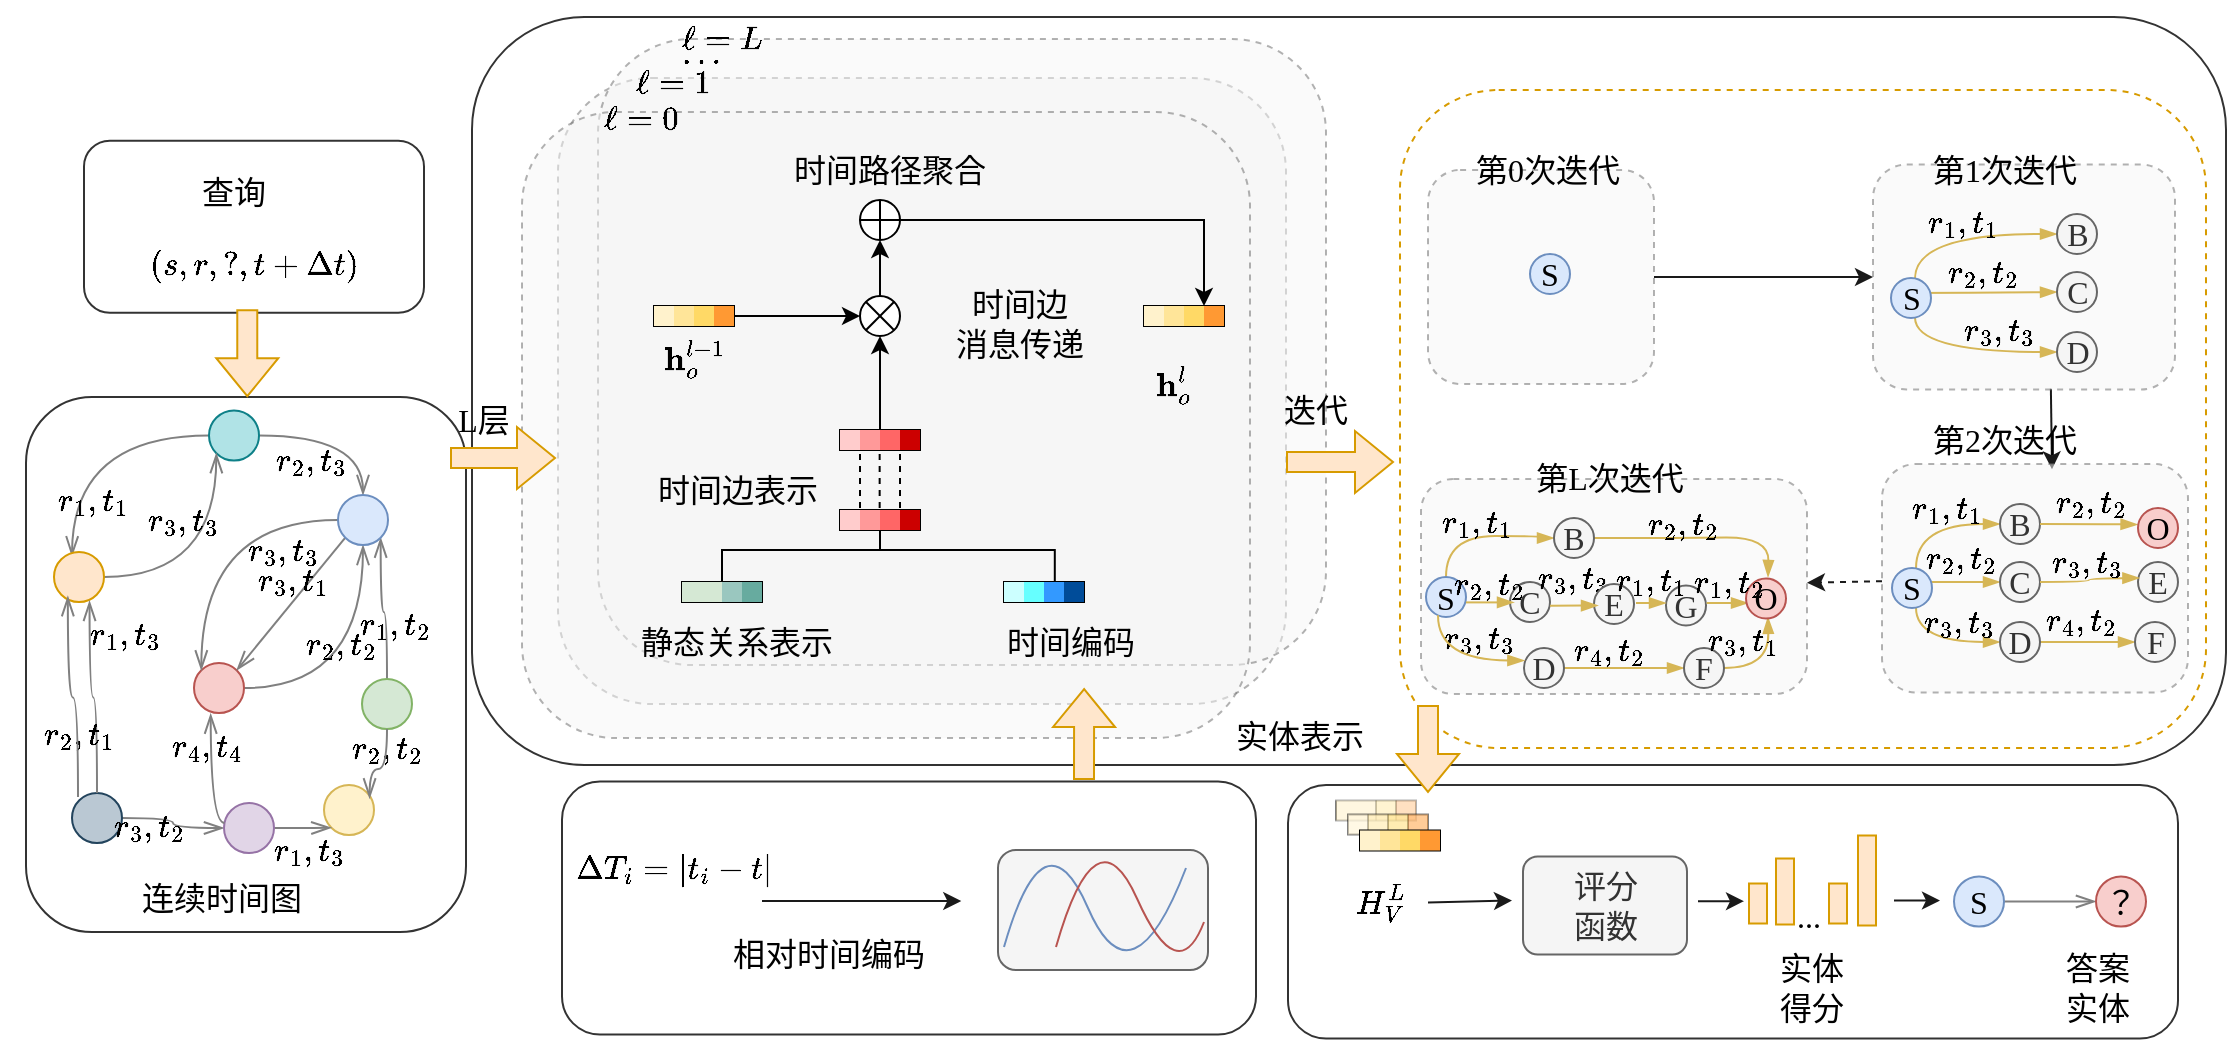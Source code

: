 <mxfile version="26.2.13">
  <diagram name="第 1 页" id="oxYz_CxKr9acIel-ecoV">
    <mxGraphModel dx="2009" dy="1853" grid="1" gridSize="10" guides="1" tooltips="1" connect="1" arrows="1" fold="1" page="1" pageScale="1" pageWidth="827" pageHeight="1169" math="1" shadow="0">
      <root>
        <mxCell id="0" />
        <mxCell id="1" parent="0" />
        <mxCell id="xiuysdvOMZ7WoxL84lTf-1" value="" style="rounded=1;whiteSpace=wrap;html=1;fontFamily=宋体;fontSize=16;labelBackgroundColor=default;opacity=80;" vertex="1" parent="1">
          <mxGeometry x="-177" y="-337.5" width="877" height="374" as="geometry" />
        </mxCell>
        <mxCell id="xiuysdvOMZ7WoxL84lTf-2" value="" style="rounded=1;whiteSpace=wrap;html=1;fontFamily=宋体;fontSize=16;labelBackgroundColor=default;strokeColor=#666666;fillColor=#f5f5f5;dashed=1;opacity=50;fontColor=#333333;" vertex="1" parent="1">
          <mxGeometry x="-134" y="-307" width="364" height="313" as="geometry" />
        </mxCell>
        <mxCell id="xiuysdvOMZ7WoxL84lTf-3" value="" style="rounded=1;whiteSpace=wrap;html=1;fontFamily=宋体;fontSize=16;labelBackgroundColor=default;strokeColor=#666666;fillColor=#f5f5f5;dashed=1;opacity=50;fontColor=#333333;" vertex="1" parent="1">
          <mxGeometry x="-114" y="-326.5" width="364" height="313" as="geometry" />
        </mxCell>
        <mxCell id="xiuysdvOMZ7WoxL84lTf-4" value="" style="rounded=1;whiteSpace=wrap;html=1;fontFamily=宋体;fontSize=16;labelBackgroundColor=default;opacity=80;" vertex="1" parent="1">
          <mxGeometry x="-371" y="-275.63" width="170" height="86" as="geometry" />
        </mxCell>
        <mxCell id="xiuysdvOMZ7WoxL84lTf-5" value="" style="rounded=1;whiteSpace=wrap;html=1;fontFamily=宋体;fontSize=16;labelBackgroundColor=default;opacity=80;" vertex="1" parent="1">
          <mxGeometry x="-132" y="44.75" width="347" height="126.5" as="geometry" />
        </mxCell>
        <mxCell id="xiuysdvOMZ7WoxL84lTf-6" value="" style="rounded=1;whiteSpace=wrap;html=1;fontFamily=宋体;fontSize=16;fontColor=#333333;labelBackgroundColor=default;fillColor=#f5f5f5;strokeColor=#666666;" vertex="1" parent="1">
          <mxGeometry x="86" y="79" width="105" height="60" as="geometry" />
        </mxCell>
        <mxCell id="xiuysdvOMZ7WoxL84lTf-7" value="" style="rounded=1;whiteSpace=wrap;html=1;fontFamily=宋体;fontSize=16;labelBackgroundColor=default;opacity=80;" vertex="1" parent="1">
          <mxGeometry x="231" y="46.5" width="445" height="126.75" as="geometry" />
        </mxCell>
        <mxCell id="xiuysdvOMZ7WoxL84lTf-8" value="" style="rounded=1;whiteSpace=wrap;html=1;strokeColor=#d79b00;fillColor=none;dashed=1;fontSize=16;fontFamily=宋体;" vertex="1" parent="1">
          <mxGeometry x="287" y="-301" width="403" height="329" as="geometry" />
        </mxCell>
        <mxCell id="xiuysdvOMZ7WoxL84lTf-9" value="" style="rounded=1;whiteSpace=wrap;html=1;fontFamily=宋体;fontSize=16;labelBackgroundColor=default;strokeColor=#666666;fillColor=#f5f5f5;dashed=1;opacity=50;fontColor=#333333;" vertex="1" parent="1">
          <mxGeometry x="-152" y="-290" width="364" height="313" as="geometry" />
        </mxCell>
        <mxCell id="xiuysdvOMZ7WoxL84lTf-10" value="" style="rounded=1;whiteSpace=wrap;html=1;fontFamily=宋体;fontSize=16;labelBackgroundColor=default;fillStyle=auto;opacity=80;" vertex="1" parent="1">
          <mxGeometry x="-400" y="-147.5" width="220" height="267.5" as="geometry" />
        </mxCell>
        <mxCell id="xiuysdvOMZ7WoxL84lTf-11" style="edgeStyle=orthogonalEdgeStyle;shape=connector;curved=1;rounded=0;orthogonalLoop=1;jettySize=auto;html=1;strokeColor=#808080;strokeWidth=1;align=center;verticalAlign=middle;fontFamily=宋体;fontSize=16;fontColor=default;labelBackgroundColor=default;startSize=8;endArrow=openThin;endFill=0;endSize=8;exitX=0;exitY=0.5;exitDx=0;exitDy=0;" edge="1" parent="1" source="xiuysdvOMZ7WoxL84lTf-13">
          <mxGeometry relative="1" as="geometry">
            <mxPoint x="-377.005" y="-67.866" as="targetPoint" />
            <mxPoint x="-306.69" y="-167.5" as="sourcePoint" />
          </mxGeometry>
        </mxCell>
        <mxCell id="xiuysdvOMZ7WoxL84lTf-12" style="edgeStyle=orthogonalEdgeStyle;shape=connector;curved=1;rounded=0;orthogonalLoop=1;jettySize=auto;html=1;entryX=0.5;entryY=0;entryDx=0;entryDy=0;strokeColor=#808080;strokeWidth=1;align=center;verticalAlign=middle;fontFamily=宋体;fontSize=16;fontColor=default;labelBackgroundColor=default;startSize=8;endArrow=openThin;endFill=0;endSize=8;" edge="1" parent="1" source="xiuysdvOMZ7WoxL84lTf-13" target="xiuysdvOMZ7WoxL84lTf-29">
          <mxGeometry relative="1" as="geometry" />
        </mxCell>
        <mxCell id="xiuysdvOMZ7WoxL84lTf-13" value="" style="ellipse;whiteSpace=wrap;html=1;aspect=fixed;fillColor=#b0e3e6;strokeColor=#0e8088;fontSize=16;fontFamily=宋体;" vertex="1" parent="1">
          <mxGeometry x="-308.5" y="-140.75" width="25" height="25" as="geometry" />
        </mxCell>
        <mxCell id="xiuysdvOMZ7WoxL84lTf-14" value="" style="ellipse;whiteSpace=wrap;html=1;aspect=fixed;fillColor=#fff2cc;strokeColor=#d6b656;direction=south;fontSize=16;fontFamily=宋体;" vertex="1" parent="1">
          <mxGeometry x="-251" y="46.5" width="25" height="25" as="geometry" />
        </mxCell>
        <mxCell id="xiuysdvOMZ7WoxL84lTf-15" style="edgeStyle=orthogonalEdgeStyle;shape=connector;curved=1;rounded=0;orthogonalLoop=1;jettySize=auto;html=1;entryX=0;entryY=1;entryDx=0;entryDy=0;strokeColor=#808080;strokeWidth=1;align=center;verticalAlign=middle;fontFamily=宋体;fontSize=16;fontColor=default;labelBackgroundColor=default;startSize=8;endArrow=openThin;endFill=0;endSize=8;" edge="1" parent="1" source="xiuysdvOMZ7WoxL84lTf-16" target="xiuysdvOMZ7WoxL84lTf-13">
          <mxGeometry relative="1" as="geometry" />
        </mxCell>
        <mxCell id="xiuysdvOMZ7WoxL84lTf-16" value="" style="ellipse;whiteSpace=wrap;html=1;aspect=fixed;fillColor=#ffe6cc;strokeColor=#d79b00;fontSize=16;fontFamily=宋体;" vertex="1" parent="1">
          <mxGeometry x="-386" y="-70" width="25" height="25" as="geometry" />
        </mxCell>
        <mxCell id="xiuysdvOMZ7WoxL84lTf-17" style="edgeStyle=orthogonalEdgeStyle;shape=connector;curved=1;rounded=0;orthogonalLoop=1;jettySize=auto;html=1;strokeColor=#808080;strokeWidth=1;align=center;verticalAlign=middle;fontFamily=宋体;fontSize=16;fontColor=default;labelBackgroundColor=default;startSize=8;endArrow=openThin;endFill=0;endSize=8;" edge="1" parent="1" source="xiuysdvOMZ7WoxL84lTf-18" target="xiuysdvOMZ7WoxL84lTf-29">
          <mxGeometry relative="1" as="geometry" />
        </mxCell>
        <mxCell id="xiuysdvOMZ7WoxL84lTf-18" value="" style="ellipse;whiteSpace=wrap;html=1;aspect=fixed;fillColor=#f8cecc;strokeColor=#b85450;fontSize=16;fontFamily=宋体;" vertex="1" parent="1">
          <mxGeometry x="-316" y="-14.5" width="25" height="25" as="geometry" />
        </mxCell>
        <mxCell id="xiuysdvOMZ7WoxL84lTf-20" style="edgeStyle=orthogonalEdgeStyle;shape=connector;curved=1;rounded=0;orthogonalLoop=1;jettySize=auto;html=1;strokeColor=#808080;strokeWidth=1;align=center;verticalAlign=middle;fontFamily=宋体;fontSize=16;fontColor=default;labelBackgroundColor=default;startSize=8;endArrow=openThin;endFill=0;endSize=8;" edge="1" parent="1" source="xiuysdvOMZ7WoxL84lTf-21" target="xiuysdvOMZ7WoxL84lTf-26">
          <mxGeometry relative="1" as="geometry" />
        </mxCell>
        <mxCell id="xiuysdvOMZ7WoxL84lTf-21" value="" style="ellipse;whiteSpace=wrap;html=1;aspect=fixed;fillColor=#bac8d3;strokeColor=#23445d;fontSize=16;fontFamily=宋体;" vertex="1" parent="1">
          <mxGeometry x="-377" y="50.5" width="25" height="25" as="geometry" />
        </mxCell>
        <mxCell id="xiuysdvOMZ7WoxL84lTf-222" style="edgeStyle=orthogonalEdgeStyle;shape=connector;curved=1;rounded=0;orthogonalLoop=1;jettySize=auto;html=1;entryX=1;entryY=1;entryDx=0;entryDy=0;strokeColor=#808080;strokeWidth=1;align=center;verticalAlign=middle;fontFamily=宋体;fontSize=16;fontColor=default;labelBackgroundColor=default;startSize=8;endArrow=openThin;endFill=0;endSize=8;" edge="1" parent="1" source="xiuysdvOMZ7WoxL84lTf-24" target="xiuysdvOMZ7WoxL84lTf-29">
          <mxGeometry relative="1" as="geometry" />
        </mxCell>
        <mxCell id="xiuysdvOMZ7WoxL84lTf-24" value="" style="ellipse;whiteSpace=wrap;html=1;aspect=fixed;fillColor=#d5e8d4;strokeColor=#82b366;fontSize=16;fontFamily=宋体;" vertex="1" parent="1">
          <mxGeometry x="-232" y="-6.5" width="25" height="25" as="geometry" />
        </mxCell>
        <mxCell id="xiuysdvOMZ7WoxL84lTf-228" style="edgeStyle=orthogonalEdgeStyle;shape=connector;curved=1;rounded=0;orthogonalLoop=1;jettySize=auto;html=1;entryX=1;entryY=1;entryDx=0;entryDy=0;strokeColor=#808080;strokeWidth=1;align=center;verticalAlign=middle;fontFamily=宋体;fontSize=16;fontColor=default;labelBackgroundColor=default;startSize=8;endArrow=openThin;endFill=0;endSize=8;" edge="1" parent="1" source="xiuysdvOMZ7WoxL84lTf-26" target="xiuysdvOMZ7WoxL84lTf-14">
          <mxGeometry relative="1" as="geometry" />
        </mxCell>
        <mxCell id="xiuysdvOMZ7WoxL84lTf-26" value="" style="ellipse;whiteSpace=wrap;html=1;aspect=fixed;fillColor=#e1d5e7;strokeColor=#9673a6;fontSize=16;fontFamily=宋体;" vertex="1" parent="1">
          <mxGeometry x="-301" y="55.5" width="25" height="25" as="geometry" />
        </mxCell>
        <mxCell id="xiuysdvOMZ7WoxL84lTf-27" style="edgeStyle=orthogonalEdgeStyle;shape=connector;curved=1;rounded=0;orthogonalLoop=1;jettySize=auto;html=1;entryX=0;entryY=0;entryDx=0;entryDy=0;strokeColor=#808080;strokeWidth=1;align=center;verticalAlign=middle;fontFamily=宋体;fontSize=16;fontColor=default;labelBackgroundColor=default;startSize=8;endArrow=openThin;endFill=0;endSize=8;" edge="1" parent="1" source="xiuysdvOMZ7WoxL84lTf-29" target="xiuysdvOMZ7WoxL84lTf-18">
          <mxGeometry relative="1" as="geometry" />
        </mxCell>
        <mxCell id="xiuysdvOMZ7WoxL84lTf-28" style="shape=connector;rounded=0;orthogonalLoop=1;jettySize=auto;html=1;entryX=1;entryY=0;entryDx=0;entryDy=0;strokeColor=#808080;strokeWidth=1;align=center;verticalAlign=middle;fontFamily=宋体;fontSize=16;fontColor=default;labelBackgroundColor=default;startSize=8;endArrow=openThin;endFill=0;endSize=8;exitX=0;exitY=1;exitDx=0;exitDy=0;" edge="1" parent="1" source="xiuysdvOMZ7WoxL84lTf-29" target="xiuysdvOMZ7WoxL84lTf-18">
          <mxGeometry relative="1" as="geometry">
            <mxPoint x="-243.8" y="-73.496" as="sourcePoint" />
            <mxPoint x="-273.997" y="-4.823" as="targetPoint" />
          </mxGeometry>
        </mxCell>
        <mxCell id="xiuysdvOMZ7WoxL84lTf-29" value="" style="ellipse;whiteSpace=wrap;html=1;aspect=fixed;fillColor=#dae8fc;strokeColor=#6c8ebf;fontSize=16;fontFamily=宋体;" vertex="1" parent="1">
          <mxGeometry x="-244" y="-98.5" width="25" height="25" as="geometry" />
        </mxCell>
        <mxCell id="xiuysdvOMZ7WoxL84lTf-30" value="" style="shape=table;startSize=0;container=1;collapsible=0;childLayout=tableLayout;fontSize=16;fontFamily=宋体;" vertex="1" parent="1">
          <mxGeometry x="-72" y="-55" width="40" height="10" as="geometry" />
        </mxCell>
        <mxCell id="xiuysdvOMZ7WoxL84lTf-31" value="" style="shape=tableRow;horizontal=0;startSize=0;swimlaneHead=0;swimlaneBody=0;strokeColor=inherit;top=0;left=0;bottom=0;right=0;collapsible=0;dropTarget=0;fillColor=none;points=[[0,0.5],[1,0.5]];portConstraint=eastwest;fontSize=16;fontFamily=宋体;" vertex="1" parent="xiuysdvOMZ7WoxL84lTf-30">
          <mxGeometry width="40" height="10" as="geometry" />
        </mxCell>
        <mxCell id="xiuysdvOMZ7WoxL84lTf-32" value="" style="shape=partialRectangle;html=1;whiteSpace=wrap;connectable=0;strokeColor=#d6b656;overflow=hidden;fillColor=#D5E8D4;top=0;left=0;bottom=0;right=0;pointerEvents=1;fontSize=16;fontFamily=宋体;" vertex="1" parent="xiuysdvOMZ7WoxL84lTf-31">
          <mxGeometry width="10" height="10" as="geometry">
            <mxRectangle width="10" height="10" as="alternateBounds" />
          </mxGeometry>
        </mxCell>
        <mxCell id="xiuysdvOMZ7WoxL84lTf-33" value="" style="shape=partialRectangle;html=1;whiteSpace=wrap;connectable=0;strokeColor=#d6b656;overflow=hidden;fillColor=#D5E8D4;top=0;left=0;bottom=0;right=0;pointerEvents=1;fontSize=16;fontFamily=宋体;" vertex="1" parent="xiuysdvOMZ7WoxL84lTf-31">
          <mxGeometry x="10" width="10" height="10" as="geometry">
            <mxRectangle width="10" height="10" as="alternateBounds" />
          </mxGeometry>
        </mxCell>
        <mxCell id="xiuysdvOMZ7WoxL84lTf-34" value="" style="shape=partialRectangle;html=1;whiteSpace=wrap;connectable=0;strokeColor=#d6b656;overflow=hidden;fillColor=#9AC7BF;top=0;left=0;bottom=0;right=0;pointerEvents=1;fontSize=16;fontFamily=宋体;" vertex="1" parent="xiuysdvOMZ7WoxL84lTf-31">
          <mxGeometry x="20" width="10" height="10" as="geometry">
            <mxRectangle width="10" height="10" as="alternateBounds" />
          </mxGeometry>
        </mxCell>
        <mxCell id="xiuysdvOMZ7WoxL84lTf-35" style="shape=partialRectangle;html=1;whiteSpace=wrap;connectable=0;strokeColor=#333300;overflow=hidden;fillColor=#67AB9F;top=0;left=0;bottom=0;right=0;pointerEvents=1;fontSize=16;fontFamily=宋体;" vertex="1" parent="xiuysdvOMZ7WoxL84lTf-31">
          <mxGeometry x="30" width="10" height="10" as="geometry">
            <mxRectangle width="10" height="10" as="alternateBounds" />
          </mxGeometry>
        </mxCell>
        <mxCell id="xiuysdvOMZ7WoxL84lTf-36" style="edgeStyle=orthogonalEdgeStyle;rounded=0;orthogonalLoop=1;jettySize=auto;html=1;entryX=0.5;entryY=0;entryDx=0;entryDy=0;fontSize=16;startSize=8;endSize=8;endArrow=none;endFill=0;fontFamily=宋体;" edge="1" parent="1" source="xiuysdvOMZ7WoxL84lTf-37" target="xiuysdvOMZ7WoxL84lTf-30">
          <mxGeometry relative="1" as="geometry">
            <Array as="points">
              <mxPoint x="27" y="-71" />
              <mxPoint x="-52" y="-71" />
            </Array>
          </mxGeometry>
        </mxCell>
        <mxCell id="xiuysdvOMZ7WoxL84lTf-37" value="" style="shape=table;startSize=0;container=1;collapsible=0;childLayout=tableLayout;fontSize=16;fontFamily=宋体;" vertex="1" parent="1">
          <mxGeometry x="7" y="-91" width="40" height="10" as="geometry" />
        </mxCell>
        <mxCell id="xiuysdvOMZ7WoxL84lTf-38" value="" style="shape=tableRow;horizontal=0;startSize=0;swimlaneHead=0;swimlaneBody=0;strokeColor=inherit;top=0;left=0;bottom=0;right=0;collapsible=0;dropTarget=0;fillColor=none;points=[[0,0.5],[1,0.5]];portConstraint=eastwest;fontSize=16;fontFamily=宋体;" vertex="1" parent="xiuysdvOMZ7WoxL84lTf-37">
          <mxGeometry width="40" height="10" as="geometry" />
        </mxCell>
        <mxCell id="xiuysdvOMZ7WoxL84lTf-39" value="" style="shape=partialRectangle;html=1;whiteSpace=wrap;connectable=0;strokeColor=#d6b656;overflow=hidden;fillColor=#FFCCCC;top=0;left=0;bottom=0;right=0;pointerEvents=1;fontSize=16;fontFamily=宋体;" vertex="1" parent="xiuysdvOMZ7WoxL84lTf-38">
          <mxGeometry width="10" height="10" as="geometry">
            <mxRectangle width="10" height="10" as="alternateBounds" />
          </mxGeometry>
        </mxCell>
        <mxCell id="xiuysdvOMZ7WoxL84lTf-40" value="" style="shape=partialRectangle;html=1;whiteSpace=wrap;connectable=0;strokeColor=#d6b656;overflow=hidden;fillColor=#FF9999;top=0;left=0;bottom=0;right=0;pointerEvents=1;fontSize=16;fontFamily=宋体;" vertex="1" parent="xiuysdvOMZ7WoxL84lTf-38">
          <mxGeometry x="10" width="10" height="10" as="geometry">
            <mxRectangle width="10" height="10" as="alternateBounds" />
          </mxGeometry>
        </mxCell>
        <mxCell id="xiuysdvOMZ7WoxL84lTf-41" value="" style="shape=partialRectangle;html=1;whiteSpace=wrap;connectable=0;strokeColor=#d6b656;overflow=hidden;fillColor=#FF6666;top=0;left=0;bottom=0;right=0;pointerEvents=1;fontSize=16;fontFamily=宋体;" vertex="1" parent="xiuysdvOMZ7WoxL84lTf-38">
          <mxGeometry x="20" width="10" height="10" as="geometry">
            <mxRectangle width="10" height="10" as="alternateBounds" />
          </mxGeometry>
        </mxCell>
        <mxCell id="xiuysdvOMZ7WoxL84lTf-42" style="shape=partialRectangle;html=1;whiteSpace=wrap;connectable=0;strokeColor=#333300;overflow=hidden;fillColor=#CC0000;top=0;left=0;bottom=0;right=0;pointerEvents=1;fontSize=16;fontFamily=宋体;" vertex="1" parent="xiuysdvOMZ7WoxL84lTf-38">
          <mxGeometry x="30" width="10" height="10" as="geometry">
            <mxRectangle width="10" height="10" as="alternateBounds" />
          </mxGeometry>
        </mxCell>
        <mxCell id="xiuysdvOMZ7WoxL84lTf-43" value="" style="shape=table;startSize=0;container=1;collapsible=0;childLayout=tableLayout;fontSize=16;fontFamily=宋体;" vertex="1" parent="1">
          <mxGeometry x="89" y="-55" width="40" height="10" as="geometry" />
        </mxCell>
        <mxCell id="xiuysdvOMZ7WoxL84lTf-44" value="" style="shape=tableRow;horizontal=0;startSize=0;swimlaneHead=0;swimlaneBody=0;strokeColor=inherit;top=0;left=0;bottom=0;right=0;collapsible=0;dropTarget=0;fillColor=none;points=[[0,0.5],[1,0.5]];portConstraint=eastwest;fontSize=16;fontFamily=宋体;" vertex="1" parent="xiuysdvOMZ7WoxL84lTf-43">
          <mxGeometry width="40" height="10" as="geometry" />
        </mxCell>
        <mxCell id="xiuysdvOMZ7WoxL84lTf-45" value="" style="shape=partialRectangle;html=1;whiteSpace=wrap;connectable=0;strokeColor=#d6b656;overflow=hidden;fillColor=#CCFFFF;top=0;left=0;bottom=0;right=0;pointerEvents=1;fontSize=16;fontFamily=宋体;" vertex="1" parent="xiuysdvOMZ7WoxL84lTf-44">
          <mxGeometry width="10" height="10" as="geometry">
            <mxRectangle width="10" height="10" as="alternateBounds" />
          </mxGeometry>
        </mxCell>
        <mxCell id="xiuysdvOMZ7WoxL84lTf-46" value="" style="shape=partialRectangle;html=1;whiteSpace=wrap;connectable=0;strokeColor=#d6b656;overflow=hidden;fillColor=#66FFFF;top=0;left=0;bottom=0;right=0;pointerEvents=1;fontSize=16;fontFamily=宋体;" vertex="1" parent="xiuysdvOMZ7WoxL84lTf-44">
          <mxGeometry x="10" width="10" height="10" as="geometry">
            <mxRectangle width="10" height="10" as="alternateBounds" />
          </mxGeometry>
        </mxCell>
        <mxCell id="xiuysdvOMZ7WoxL84lTf-47" value="" style="shape=partialRectangle;html=1;whiteSpace=wrap;connectable=0;strokeColor=#d6b656;overflow=hidden;fillColor=#3399FF;top=0;left=0;bottom=0;right=0;pointerEvents=1;fontSize=16;fontFamily=宋体;" vertex="1" parent="xiuysdvOMZ7WoxL84lTf-44">
          <mxGeometry x="20" width="10" height="10" as="geometry">
            <mxRectangle width="10" height="10" as="alternateBounds" />
          </mxGeometry>
        </mxCell>
        <mxCell id="xiuysdvOMZ7WoxL84lTf-48" style="shape=partialRectangle;html=1;whiteSpace=wrap;connectable=0;strokeColor=#333300;overflow=hidden;fillColor=#004C99;top=0;left=0;bottom=0;right=0;pointerEvents=1;fontSize=16;fontFamily=宋体;" vertex="1" parent="xiuysdvOMZ7WoxL84lTf-44">
          <mxGeometry x="30" width="10" height="10" as="geometry">
            <mxRectangle width="10" height="10" as="alternateBounds" />
          </mxGeometry>
        </mxCell>
        <mxCell id="xiuysdvOMZ7WoxL84lTf-49" style="edgeStyle=orthogonalEdgeStyle;rounded=0;orthogonalLoop=1;jettySize=auto;html=1;entryX=0.635;entryY=-0.054;entryDx=0;entryDy=0;entryPerimeter=0;fontSize=16;startSize=8;endSize=8;endArrow=none;endFill=0;fontFamily=宋体;" edge="1" parent="1" source="xiuysdvOMZ7WoxL84lTf-37" target="xiuysdvOMZ7WoxL84lTf-43">
          <mxGeometry relative="1" as="geometry">
            <Array as="points">
              <mxPoint x="27" y="-71" />
              <mxPoint x="114" y="-71" />
            </Array>
          </mxGeometry>
        </mxCell>
        <mxCell id="xiuysdvOMZ7WoxL84lTf-50" value="&lt;font&gt;时间边表示&lt;/font&gt;" style="text;html=1;align=center;verticalAlign=middle;whiteSpace=wrap;rounded=0;fontSize=16;fontFamily=宋体;" vertex="1" parent="1">
          <mxGeometry x="-118.5" y="-116" width="148" height="30" as="geometry" />
        </mxCell>
        <mxCell id="xiuysdvOMZ7WoxL84lTf-51" value="&lt;font&gt;静态关系表示&lt;/font&gt;" style="text;html=1;align=center;verticalAlign=middle;whiteSpace=wrap;rounded=0;fontSize=16;fontFamily=宋体;" vertex="1" parent="1">
          <mxGeometry x="-128" y="-40.5" width="167" height="30" as="geometry" />
        </mxCell>
        <mxCell id="xiuysdvOMZ7WoxL84lTf-52" value="&lt;font&gt;时间编码&lt;/font&gt;" style="text;html=1;align=center;verticalAlign=middle;whiteSpace=wrap;rounded=0;fontSize=16;fontFamily=宋体;" vertex="1" parent="1">
          <mxGeometry x="39" y="-40.5" width="167" height="30" as="geometry" />
        </mxCell>
        <mxCell id="xiuysdvOMZ7WoxL84lTf-53" style="edgeStyle=orthogonalEdgeStyle;rounded=0;orthogonalLoop=1;jettySize=auto;html=1;entryX=0.5;entryY=1;entryDx=0;entryDy=0;fontSize=16;fontFamily=宋体;" edge="1" parent="1" source="xiuysdvOMZ7WoxL84lTf-54" target="xiuysdvOMZ7WoxL84lTf-121">
          <mxGeometry relative="1" as="geometry" />
        </mxCell>
        <mxCell id="xiuysdvOMZ7WoxL84lTf-54" value="" style="shape=sumEllipse;perimeter=ellipsePerimeter;whiteSpace=wrap;html=1;backgroundOutline=1;fontFamily=宋体;fontSize=16;fontColor=default;labelBackgroundColor=default;" vertex="1" parent="1">
          <mxGeometry x="17" y="-198" width="20" height="20" as="geometry" />
        </mxCell>
        <mxCell id="xiuysdvOMZ7WoxL84lTf-55" value="" style="shape=table;startSize=0;container=1;collapsible=0;childLayout=tableLayout;fontSize=16;fontFamily=宋体;" vertex="1" parent="1">
          <mxGeometry x="159" y="-193" width="40" height="10" as="geometry" />
        </mxCell>
        <mxCell id="xiuysdvOMZ7WoxL84lTf-56" value="" style="shape=tableRow;horizontal=0;startSize=0;swimlaneHead=0;swimlaneBody=0;strokeColor=inherit;top=0;left=0;bottom=0;right=0;collapsible=0;dropTarget=0;fillColor=none;points=[[0,0.5],[1,0.5]];portConstraint=eastwest;fontSize=16;fontFamily=宋体;" vertex="1" parent="xiuysdvOMZ7WoxL84lTf-55">
          <mxGeometry width="40" height="10" as="geometry" />
        </mxCell>
        <mxCell id="xiuysdvOMZ7WoxL84lTf-57" value="" style="shape=partialRectangle;html=1;whiteSpace=wrap;connectable=0;strokeColor=#d6b656;overflow=hidden;fillColor=#fff2cc;top=0;left=0;bottom=0;right=0;pointerEvents=1;fontSize=16;fontFamily=宋体;" vertex="1" parent="xiuysdvOMZ7WoxL84lTf-56">
          <mxGeometry width="10" height="10" as="geometry">
            <mxRectangle width="10" height="10" as="alternateBounds" />
          </mxGeometry>
        </mxCell>
        <mxCell id="xiuysdvOMZ7WoxL84lTf-58" value="" style="shape=partialRectangle;html=1;whiteSpace=wrap;connectable=0;strokeColor=#d6b656;overflow=hidden;fillColor=#FFE599;top=0;left=0;bottom=0;right=0;pointerEvents=1;fontSize=16;fontFamily=宋体;" vertex="1" parent="xiuysdvOMZ7WoxL84lTf-56">
          <mxGeometry x="10" width="10" height="10" as="geometry">
            <mxRectangle width="10" height="10" as="alternateBounds" />
          </mxGeometry>
        </mxCell>
        <mxCell id="xiuysdvOMZ7WoxL84lTf-59" value="" style="shape=partialRectangle;html=1;whiteSpace=wrap;connectable=0;strokeColor=#d6b656;overflow=hidden;fillColor=#FFD966;top=0;left=0;bottom=0;right=0;pointerEvents=1;fontSize=16;fontFamily=宋体;" vertex="1" parent="xiuysdvOMZ7WoxL84lTf-56">
          <mxGeometry x="20" width="10" height="10" as="geometry">
            <mxRectangle width="10" height="10" as="alternateBounds" />
          </mxGeometry>
        </mxCell>
        <mxCell id="xiuysdvOMZ7WoxL84lTf-60" style="shape=partialRectangle;html=1;whiteSpace=wrap;connectable=0;strokeColor=#333300;overflow=hidden;fillColor=#FF9933;top=0;left=0;bottom=0;right=0;pointerEvents=1;fontSize=16;fontFamily=宋体;" vertex="1" parent="xiuysdvOMZ7WoxL84lTf-56">
          <mxGeometry x="30" width="10" height="10" as="geometry">
            <mxRectangle width="10" height="10" as="alternateBounds" />
          </mxGeometry>
        </mxCell>
        <mxCell id="xiuysdvOMZ7WoxL84lTf-61" value="" style="shape=table;startSize=0;container=1;collapsible=0;childLayout=tableLayout;fontSize=16;fontFamily=宋体;" vertex="1" parent="1">
          <mxGeometry x="-86" y="-193" width="40" height="10" as="geometry" />
        </mxCell>
        <mxCell id="xiuysdvOMZ7WoxL84lTf-62" value="" style="shape=tableRow;horizontal=0;startSize=0;swimlaneHead=0;swimlaneBody=0;strokeColor=inherit;top=0;left=0;bottom=0;right=0;collapsible=0;dropTarget=0;fillColor=none;points=[[0,0.5],[1,0.5]];portConstraint=eastwest;fontSize=16;fontFamily=宋体;" vertex="1" parent="xiuysdvOMZ7WoxL84lTf-61">
          <mxGeometry width="40" height="10" as="geometry" />
        </mxCell>
        <mxCell id="xiuysdvOMZ7WoxL84lTf-63" value="" style="shape=partialRectangle;html=1;whiteSpace=wrap;connectable=0;strokeColor=#d6b656;overflow=hidden;fillColor=#fff2cc;top=0;left=0;bottom=0;right=0;pointerEvents=1;fontSize=16;fontFamily=宋体;" vertex="1" parent="xiuysdvOMZ7WoxL84lTf-62">
          <mxGeometry width="10" height="10" as="geometry">
            <mxRectangle width="10" height="10" as="alternateBounds" />
          </mxGeometry>
        </mxCell>
        <mxCell id="xiuysdvOMZ7WoxL84lTf-64" value="" style="shape=partialRectangle;html=1;whiteSpace=wrap;connectable=0;strokeColor=#d6b656;overflow=hidden;fillColor=#FFE599;top=0;left=0;bottom=0;right=0;pointerEvents=1;fontSize=16;fontFamily=宋体;" vertex="1" parent="xiuysdvOMZ7WoxL84lTf-62">
          <mxGeometry x="10" width="10" height="10" as="geometry">
            <mxRectangle width="10" height="10" as="alternateBounds" />
          </mxGeometry>
        </mxCell>
        <mxCell id="xiuysdvOMZ7WoxL84lTf-65" value="" style="shape=partialRectangle;html=1;whiteSpace=wrap;connectable=0;strokeColor=#d6b656;overflow=hidden;fillColor=#FFD966;top=0;left=0;bottom=0;right=0;pointerEvents=1;fontSize=16;fontFamily=宋体;" vertex="1" parent="xiuysdvOMZ7WoxL84lTf-62">
          <mxGeometry x="20" width="10" height="10" as="geometry">
            <mxRectangle width="10" height="10" as="alternateBounds" />
          </mxGeometry>
        </mxCell>
        <mxCell id="xiuysdvOMZ7WoxL84lTf-66" style="shape=partialRectangle;html=1;whiteSpace=wrap;connectable=0;strokeColor=#333300;overflow=hidden;fillColor=#FF9933;top=0;left=0;bottom=0;right=0;pointerEvents=1;fontSize=16;fontFamily=宋体;" vertex="1" parent="xiuysdvOMZ7WoxL84lTf-62">
          <mxGeometry x="30" width="10" height="10" as="geometry">
            <mxRectangle width="10" height="10" as="alternateBounds" />
          </mxGeometry>
        </mxCell>
        <mxCell id="xiuysdvOMZ7WoxL84lTf-67" value="&lt;span style=&quot;font-weight: normal;&quot;&gt;&lt;font&gt;时间路径聚合&lt;/font&gt;&lt;/span&gt;" style="text;html=1;align=center;verticalAlign=middle;whiteSpace=wrap;rounded=0;fontFamily=宋体;fontSize=16;fontColor=default;labelBackgroundColor=none;fontStyle=1" vertex="1" parent="1">
          <mxGeometry x="-36" y="-276" width="136" height="30" as="geometry" />
        </mxCell>
        <mxCell id="xiuysdvOMZ7WoxL84lTf-68" value="" style="shape=table;startSize=0;container=1;collapsible=0;childLayout=tableLayout;fontSize=16;opacity=30;fontFamily=宋体;" vertex="1" parent="1">
          <mxGeometry x="255" y="54.25" width="40" height="10" as="geometry" />
        </mxCell>
        <mxCell id="xiuysdvOMZ7WoxL84lTf-69" value="" style="shape=tableRow;horizontal=0;startSize=0;swimlaneHead=0;swimlaneBody=0;strokeColor=inherit;top=0;left=0;bottom=0;right=0;collapsible=0;dropTarget=0;fillColor=none;points=[[0,0.5],[1,0.5]];portConstraint=eastwest;fontSize=16;opacity=30;fontFamily=宋体;" vertex="1" parent="xiuysdvOMZ7WoxL84lTf-68">
          <mxGeometry width="40" height="10" as="geometry" />
        </mxCell>
        <mxCell id="xiuysdvOMZ7WoxL84lTf-70" value="" style="shape=partialRectangle;html=1;whiteSpace=wrap;connectable=0;strokeColor=#d6b656;overflow=hidden;fillColor=#fff2cc;top=0;left=0;bottom=0;right=0;pointerEvents=1;fontSize=16;opacity=30;fontFamily=宋体;" vertex="1" parent="xiuysdvOMZ7WoxL84lTf-69">
          <mxGeometry height="10" as="geometry">
            <mxRectangle height="10" as="alternateBounds" />
          </mxGeometry>
        </mxCell>
        <mxCell id="xiuysdvOMZ7WoxL84lTf-71" value="" style="shape=partialRectangle;html=1;whiteSpace=wrap;connectable=0;strokeColor=#d6b656;overflow=hidden;fillColor=#FFE599;top=0;left=0;bottom=0;right=0;pointerEvents=1;fontSize=16;opacity=30;fontFamily=宋体;" vertex="1" parent="xiuysdvOMZ7WoxL84lTf-69">
          <mxGeometry width="20" height="10" as="geometry">
            <mxRectangle width="20" height="10" as="alternateBounds" />
          </mxGeometry>
        </mxCell>
        <mxCell id="xiuysdvOMZ7WoxL84lTf-72" value="" style="shape=partialRectangle;html=1;whiteSpace=wrap;connectable=0;strokeColor=#d6b656;overflow=hidden;fillColor=#FFD966;top=0;left=0;bottom=0;right=0;pointerEvents=1;fontSize=16;opacity=30;fontFamily=宋体;" vertex="1" parent="xiuysdvOMZ7WoxL84lTf-69">
          <mxGeometry x="20" width="10" height="10" as="geometry">
            <mxRectangle width="10" height="10" as="alternateBounds" />
          </mxGeometry>
        </mxCell>
        <mxCell id="xiuysdvOMZ7WoxL84lTf-73" style="shape=partialRectangle;html=1;whiteSpace=wrap;connectable=0;strokeColor=#333300;overflow=hidden;fillColor=#FF9933;top=0;left=0;bottom=0;right=0;pointerEvents=1;fontSize=16;opacity=30;fontFamily=宋体;" vertex="1" parent="xiuysdvOMZ7WoxL84lTf-69">
          <mxGeometry x="30" width="10" height="10" as="geometry">
            <mxRectangle width="10" height="10" as="alternateBounds" />
          </mxGeometry>
        </mxCell>
        <mxCell id="xiuysdvOMZ7WoxL84lTf-74" value="" style="shape=table;startSize=0;container=1;collapsible=0;childLayout=tableLayout;fontSize=16;opacity=50;fontFamily=宋体;" vertex="1" parent="1">
          <mxGeometry x="261" y="61.25" width="40" height="10" as="geometry" />
        </mxCell>
        <mxCell id="xiuysdvOMZ7WoxL84lTf-75" value="" style="shape=tableRow;horizontal=0;startSize=0;swimlaneHead=0;swimlaneBody=0;strokeColor=inherit;top=0;left=0;bottom=0;right=0;collapsible=0;dropTarget=0;fillColor=none;points=[[0,0.5],[1,0.5]];portConstraint=eastwest;fontSize=16;opacity=50;fontFamily=宋体;" vertex="1" parent="xiuysdvOMZ7WoxL84lTf-74">
          <mxGeometry width="40" height="10" as="geometry" />
        </mxCell>
        <mxCell id="xiuysdvOMZ7WoxL84lTf-76" value="" style="shape=partialRectangle;html=1;whiteSpace=wrap;connectable=0;strokeColor=#d6b656;overflow=hidden;fillColor=#fff2cc;top=0;left=0;bottom=0;right=0;pointerEvents=1;fontSize=16;opacity=50;fontFamily=宋体;" vertex="1" parent="xiuysdvOMZ7WoxL84lTf-75">
          <mxGeometry width="10" height="10" as="geometry">
            <mxRectangle width="10" height="10" as="alternateBounds" />
          </mxGeometry>
        </mxCell>
        <mxCell id="xiuysdvOMZ7WoxL84lTf-77" value="" style="shape=partialRectangle;html=1;whiteSpace=wrap;connectable=0;strokeColor=#d6b656;overflow=hidden;fillColor=#FFE599;top=0;left=0;bottom=0;right=0;pointerEvents=1;fontSize=16;opacity=50;fontFamily=宋体;" vertex="1" parent="xiuysdvOMZ7WoxL84lTf-75">
          <mxGeometry x="10" width="10" height="10" as="geometry">
            <mxRectangle width="10" height="10" as="alternateBounds" />
          </mxGeometry>
        </mxCell>
        <mxCell id="xiuysdvOMZ7WoxL84lTf-78" value="" style="shape=partialRectangle;html=1;whiteSpace=wrap;connectable=0;strokeColor=#d6b656;overflow=hidden;fillColor=#FFD966;top=0;left=0;bottom=0;right=0;pointerEvents=1;fontSize=16;opacity=50;fontFamily=宋体;" vertex="1" parent="xiuysdvOMZ7WoxL84lTf-75">
          <mxGeometry x="20" width="10" height="10" as="geometry">
            <mxRectangle width="10" height="10" as="alternateBounds" />
          </mxGeometry>
        </mxCell>
        <mxCell id="xiuysdvOMZ7WoxL84lTf-79" style="shape=partialRectangle;html=1;whiteSpace=wrap;connectable=0;strokeColor=#333300;overflow=hidden;fillColor=#FF9933;top=0;left=0;bottom=0;right=0;pointerEvents=1;fontSize=16;opacity=50;fontFamily=宋体;" vertex="1" parent="xiuysdvOMZ7WoxL84lTf-75">
          <mxGeometry x="30" width="10" height="10" as="geometry">
            <mxRectangle width="10" height="10" as="alternateBounds" />
          </mxGeometry>
        </mxCell>
        <mxCell id="xiuysdvOMZ7WoxL84lTf-80" value="" style="shape=table;startSize=0;container=1;collapsible=0;childLayout=tableLayout;fontSize=16;fontFamily=宋体;" vertex="1" parent="1">
          <mxGeometry x="267" y="69.25" width="40" height="10" as="geometry" />
        </mxCell>
        <mxCell id="xiuysdvOMZ7WoxL84lTf-81" value="" style="shape=tableRow;horizontal=0;startSize=0;swimlaneHead=0;swimlaneBody=0;strokeColor=inherit;top=0;left=0;bottom=0;right=0;collapsible=0;dropTarget=0;fillColor=none;points=[[0,0.5],[1,0.5]];portConstraint=eastwest;fontSize=16;fontFamily=宋体;" vertex="1" parent="xiuysdvOMZ7WoxL84lTf-80">
          <mxGeometry width="40" height="10" as="geometry" />
        </mxCell>
        <mxCell id="xiuysdvOMZ7WoxL84lTf-82" value="" style="shape=partialRectangle;html=1;whiteSpace=wrap;connectable=0;strokeColor=#d6b656;overflow=hidden;fillColor=#fff2cc;top=0;left=0;bottom=0;right=0;pointerEvents=1;fontSize=16;fontFamily=宋体;" vertex="1" parent="xiuysdvOMZ7WoxL84lTf-81">
          <mxGeometry width="10" height="10" as="geometry">
            <mxRectangle width="10" height="10" as="alternateBounds" />
          </mxGeometry>
        </mxCell>
        <mxCell id="xiuysdvOMZ7WoxL84lTf-83" value="" style="shape=partialRectangle;html=1;whiteSpace=wrap;connectable=0;strokeColor=#d6b656;overflow=hidden;fillColor=#FFE599;top=0;left=0;bottom=0;right=0;pointerEvents=1;fontSize=16;fontFamily=宋体;" vertex="1" parent="xiuysdvOMZ7WoxL84lTf-81">
          <mxGeometry x="10" width="10" height="10" as="geometry">
            <mxRectangle width="10" height="10" as="alternateBounds" />
          </mxGeometry>
        </mxCell>
        <mxCell id="xiuysdvOMZ7WoxL84lTf-84" value="" style="shape=partialRectangle;html=1;whiteSpace=wrap;connectable=0;strokeColor=#d6b656;overflow=hidden;fillColor=#FFD966;top=0;left=0;bottom=0;right=0;pointerEvents=1;fontSize=16;fontFamily=宋体;" vertex="1" parent="xiuysdvOMZ7WoxL84lTf-81">
          <mxGeometry x="20" width="10" height="10" as="geometry">
            <mxRectangle width="10" height="10" as="alternateBounds" />
          </mxGeometry>
        </mxCell>
        <mxCell id="xiuysdvOMZ7WoxL84lTf-85" style="shape=partialRectangle;html=1;whiteSpace=wrap;connectable=0;strokeColor=#333300;overflow=hidden;fillColor=#FF9933;top=0;left=0;bottom=0;right=0;pointerEvents=1;fontSize=16;fontFamily=宋体;" vertex="1" parent="xiuysdvOMZ7WoxL84lTf-81">
          <mxGeometry x="30" width="10" height="10" as="geometry">
            <mxRectangle width="10" height="10" as="alternateBounds" />
          </mxGeometry>
        </mxCell>
        <mxCell id="xiuysdvOMZ7WoxL84lTf-86" value="&lt;font face=&quot;Times New Roman&quot;&gt;$$H_V^L$$&lt;/font&gt;" style="text;html=1;align=center;verticalAlign=middle;whiteSpace=wrap;rounded=0;fontFamily=宋体;fontSize=16;fontColor=default;labelBackgroundColor=none;" vertex="1" parent="1">
          <mxGeometry x="256" y="89.75" width="43" height="30" as="geometry" />
        </mxCell>
        <mxCell id="xiuysdvOMZ7WoxL84lTf-87" style="edgeStyle=orthogonalEdgeStyle;rounded=0;orthogonalLoop=1;jettySize=auto;html=1;entryX=0.5;entryY=1;entryDx=0;entryDy=0;fontSize=16;fontFamily=宋体;" edge="1" parent="1" source="xiuysdvOMZ7WoxL84lTf-88" target="xiuysdvOMZ7WoxL84lTf-54">
          <mxGeometry relative="1" as="geometry" />
        </mxCell>
        <mxCell id="xiuysdvOMZ7WoxL84lTf-88" value="" style="shape=table;startSize=0;container=1;collapsible=0;childLayout=tableLayout;fontSize=16;fontFamily=宋体;" vertex="1" parent="1">
          <mxGeometry x="7" y="-131" width="40" height="10" as="geometry" />
        </mxCell>
        <mxCell id="xiuysdvOMZ7WoxL84lTf-89" value="" style="shape=tableRow;horizontal=0;startSize=0;swimlaneHead=0;swimlaneBody=0;strokeColor=inherit;top=0;left=0;bottom=0;right=0;collapsible=0;dropTarget=0;fillColor=none;points=[[0,0.5],[1,0.5]];portConstraint=eastwest;fontSize=16;fontFamily=宋体;" vertex="1" parent="xiuysdvOMZ7WoxL84lTf-88">
          <mxGeometry width="40" height="10" as="geometry" />
        </mxCell>
        <mxCell id="xiuysdvOMZ7WoxL84lTf-90" value="" style="shape=partialRectangle;html=1;whiteSpace=wrap;connectable=0;strokeColor=#d6b656;overflow=hidden;fillColor=#FFCCCC;top=0;left=0;bottom=0;right=0;pointerEvents=1;fontSize=16;fontFamily=宋体;" vertex="1" parent="xiuysdvOMZ7WoxL84lTf-89">
          <mxGeometry width="10" height="10" as="geometry">
            <mxRectangle width="10" height="10" as="alternateBounds" />
          </mxGeometry>
        </mxCell>
        <mxCell id="xiuysdvOMZ7WoxL84lTf-91" value="" style="shape=partialRectangle;html=1;whiteSpace=wrap;connectable=0;strokeColor=#d6b656;overflow=hidden;fillColor=#FF9999;top=0;left=0;bottom=0;right=0;pointerEvents=1;fontSize=16;fontFamily=宋体;" vertex="1" parent="xiuysdvOMZ7WoxL84lTf-89">
          <mxGeometry x="10" width="10" height="10" as="geometry">
            <mxRectangle width="10" height="10" as="alternateBounds" />
          </mxGeometry>
        </mxCell>
        <mxCell id="xiuysdvOMZ7WoxL84lTf-92" value="" style="shape=partialRectangle;html=1;whiteSpace=wrap;connectable=0;strokeColor=#d6b656;overflow=hidden;fillColor=#FF6666;top=0;left=0;bottom=0;right=0;pointerEvents=1;fontSize=16;fontFamily=宋体;" vertex="1" parent="xiuysdvOMZ7WoxL84lTf-89">
          <mxGeometry x="20" width="10" height="10" as="geometry">
            <mxRectangle width="10" height="10" as="alternateBounds" />
          </mxGeometry>
        </mxCell>
        <mxCell id="xiuysdvOMZ7WoxL84lTf-93" style="shape=partialRectangle;html=1;whiteSpace=wrap;connectable=0;strokeColor=#333300;overflow=hidden;fillColor=#CC0000;top=0;left=0;bottom=0;right=0;pointerEvents=1;fontSize=16;fontFamily=宋体;" vertex="1" parent="xiuysdvOMZ7WoxL84lTf-89">
          <mxGeometry x="30" width="10" height="10" as="geometry">
            <mxRectangle width="10" height="10" as="alternateBounds" />
          </mxGeometry>
        </mxCell>
        <mxCell id="xiuysdvOMZ7WoxL84lTf-94" value="&lt;font&gt;评分&lt;/font&gt;&lt;div&gt;&lt;font&gt;函数&lt;/font&gt;&lt;/div&gt;" style="rounded=1;whiteSpace=wrap;html=1;fontFamily=宋体;fontSize=16;fontColor=#333333;labelBackgroundColor=none;rotation=0;fillColor=#f5f5f5;strokeColor=#666666;" vertex="1" parent="1">
          <mxGeometry x="348.5" y="82.25" width="82" height="49" as="geometry" />
        </mxCell>
        <mxCell id="xiuysdvOMZ7WoxL84lTf-95" value="" style="rounded=0;whiteSpace=wrap;html=1;fontFamily=宋体;fontSize=16;labelBackgroundColor=default;rotation=-90;strokeColor=#d79b00;fillColor=#ffe6cc;" vertex="1" parent="1">
          <mxGeometry x="463" y="95.25" width="33" height="9" as="geometry" />
        </mxCell>
        <mxCell id="xiuysdvOMZ7WoxL84lTf-96" value="" style="rounded=0;whiteSpace=wrap;html=1;fontFamily=宋体;fontSize=16;labelBackgroundColor=default;rotation=-90;strokeColor=#d79b00;fillColor=#ffe6cc;" vertex="1" parent="1">
          <mxGeometry x="456" y="101.25" width="20" height="9" as="geometry" />
        </mxCell>
        <mxCell id="xiuysdvOMZ7WoxL84lTf-97" value="" style="rounded=0;whiteSpace=wrap;html=1;fontFamily=宋体;fontSize=16;labelBackgroundColor=default;rotation=-90;strokeColor=#d79b00;fillColor=#ffe6cc;" vertex="1" parent="1">
          <mxGeometry x="496" y="101.25" width="20" height="9" as="geometry" />
        </mxCell>
        <mxCell id="xiuysdvOMZ7WoxL84lTf-98" value="..." style="text;html=1;align=center;verticalAlign=middle;whiteSpace=wrap;rounded=0;fontFamily=宋体;fontSize=16;fontColor=default;labelBackgroundColor=none;" vertex="1" parent="1">
          <mxGeometry x="483.5" y="107.25" width="14.5" height="9.5" as="geometry" />
        </mxCell>
        <mxCell id="xiuysdvOMZ7WoxL84lTf-99" value="" style="rounded=0;whiteSpace=wrap;html=1;fontFamily=宋体;fontSize=16;labelBackgroundColor=default;rotation=-90;strokeColor=#d79b00;fillColor=#ffe6cc;" vertex="1" parent="1">
          <mxGeometry x="498" y="89.75" width="45" height="9" as="geometry" />
        </mxCell>
        <mxCell id="xiuysdvOMZ7WoxL84lTf-100" style="shape=connector;rounded=0;orthogonalLoop=1;jettySize=auto;html=1;strokeColor=#808080;strokeWidth=1;align=center;verticalAlign=middle;fontFamily=宋体;fontSize=16;fontColor=default;labelBackgroundColor=default;startSize=8;endArrow=openThin;endFill=0;endSize=8;entryX=0;entryY=0.5;entryDx=0;entryDy=0;exitX=1;exitY=0.5;exitDx=0;exitDy=0;" edge="1" parent="1" source="xiuysdvOMZ7WoxL84lTf-194" target="xiuysdvOMZ7WoxL84lTf-193">
          <mxGeometry relative="1" as="geometry">
            <mxPoint x="589.992" y="102.043" as="sourcePoint" />
            <mxPoint x="620" y="98.75" as="targetPoint" />
          </mxGeometry>
        </mxCell>
        <mxCell id="xiuysdvOMZ7WoxL84lTf-101" style="edgeStyle=orthogonalEdgeStyle;shape=connector;curved=1;rounded=0;orthogonalLoop=1;jettySize=auto;html=1;strokeColor=#808080;strokeWidth=1;align=center;verticalAlign=middle;fontFamily=宋体;fontSize=16;fontColor=default;labelBackgroundColor=default;startSize=8;endArrow=openThin;endFill=0;endSize=8;entryX=0.711;entryY=0.977;entryDx=0;entryDy=0;entryPerimeter=0;" edge="1" parent="1" source="xiuysdvOMZ7WoxL84lTf-21" target="xiuysdvOMZ7WoxL84lTf-16">
          <mxGeometry relative="1" as="geometry">
            <Array as="points" />
          </mxGeometry>
        </mxCell>
        <mxCell id="xiuysdvOMZ7WoxL84lTf-102" style="edgeStyle=orthogonalEdgeStyle;shape=connector;curved=1;rounded=0;orthogonalLoop=1;jettySize=auto;html=1;entryX=0.334;entryY=1.014;entryDx=0;entryDy=0;entryPerimeter=0;strokeColor=#808080;strokeWidth=1;align=center;verticalAlign=middle;fontFamily=宋体;fontSize=16;fontColor=default;labelBackgroundColor=default;startSize=8;endArrow=openThin;endFill=0;endSize=8;" edge="1" parent="1" source="xiuysdvOMZ7WoxL84lTf-26" target="xiuysdvOMZ7WoxL84lTf-18">
          <mxGeometry relative="1" as="geometry">
            <Array as="points">
              <mxPoint x="-283" y="65.5" />
              <mxPoint x="-283" y="65.5" />
            </Array>
          </mxGeometry>
        </mxCell>
        <mxCell id="xiuysdvOMZ7WoxL84lTf-103" value="&lt;font face=&quot;Times New Roman&quot;&gt;$$r_2,t_1$$&lt;/font&gt;" style="text;html=1;align=center;verticalAlign=middle;whiteSpace=wrap;rounded=0;fontFamily=宋体;fontSize=16;fontColor=default;labelBackgroundColor=none;rotation=0;" vertex="1" parent="1">
          <mxGeometry x="-392.5" y="10" width="38" height="19" as="geometry" />
        </mxCell>
        <mxCell id="xiuysdvOMZ7WoxL84lTf-104" value="&lt;font face=&quot;Times New Roman&quot;&gt;$$r_1,t_1$$&lt;/font&gt;" style="text;html=1;align=center;verticalAlign=middle;whiteSpace=wrap;rounded=0;fontFamily=宋体;fontSize=16;fontColor=default;labelBackgroundColor=none;" vertex="1" parent="1">
          <mxGeometry x="-396" y="-112" width="60" height="30" as="geometry" />
        </mxCell>
        <mxCell id="xiuysdvOMZ7WoxL84lTf-105" value="&lt;font face=&quot;Times New Roman&quot;&gt;$$r_2,t_2$$&lt;/font&gt;" style="text;html=1;align=center;verticalAlign=middle;whiteSpace=wrap;rounded=0;fontFamily=宋体;fontSize=16;fontColor=default;labelBackgroundColor=none;" vertex="1" parent="1">
          <mxGeometry x="-249.5" y="11.5" width="60" height="30" as="geometry" />
        </mxCell>
        <mxCell id="xiuysdvOMZ7WoxL84lTf-106" value="&lt;font face=&quot;Times New Roman&quot;&gt;$$r_3,t_3$$&lt;/font&gt;" style="text;html=1;align=center;verticalAlign=middle;whiteSpace=wrap;rounded=0;fontFamily=宋体;fontSize=16;fontColor=default;labelBackgroundColor=none;" vertex="1" parent="1">
          <mxGeometry x="-351" y="-102.5" width="60" height="30" as="geometry" />
        </mxCell>
        <mxCell id="xiuysdvOMZ7WoxL84lTf-107" value="&lt;font face=&quot;Times New Roman&quot;&gt;$$r_1,t_3$$&lt;/font&gt;" style="text;html=1;align=center;verticalAlign=middle;whiteSpace=wrap;rounded=0;fontFamily=宋体;fontSize=16;fontColor=default;labelBackgroundColor=none;" vertex="1" parent="1">
          <mxGeometry x="-365" y="-35.25" width="29" height="10.5" as="geometry" />
        </mxCell>
        <mxCell id="xiuysdvOMZ7WoxL84lTf-108" value="&lt;font face=&quot;Times New Roman&quot;&gt;$$r_3,t_2$$&lt;/font&gt;" style="text;html=1;align=center;verticalAlign=middle;whiteSpace=wrap;rounded=0;fontFamily=宋体;fontSize=16;fontColor=default;labelBackgroundColor=none;" vertex="1" parent="1">
          <mxGeometry x="-368" y="50.5" width="60" height="30" as="geometry" />
        </mxCell>
        <mxCell id="xiuysdvOMZ7WoxL84lTf-109" value="&lt;font face=&quot;Times New Roman&quot;&gt;$$r_4,t_4$$&lt;/font&gt;" style="text;whiteSpace=wrap;html=1;fontSize=16;fontFamily=宋体;" vertex="1" parent="1">
          <mxGeometry x="-329" y="-6.5" width="43" height="18" as="geometry" />
        </mxCell>
        <mxCell id="xiuysdvOMZ7WoxL84lTf-110" value="&lt;font face=&quot;Times New Roman&quot;&gt;$$r_1,t_3$$&lt;/font&gt;" style="text;whiteSpace=wrap;html=1;fontSize=16;fontFamily=宋体;" vertex="1" parent="1">
          <mxGeometry x="-278" y="46" width="34" height="25.5" as="geometry" />
        </mxCell>
        <mxCell id="xiuysdvOMZ7WoxL84lTf-111" value="&lt;font face=&quot;Times New Roman&quot;&gt;$$r_1,t_2$$&lt;/font&gt;" style="text;whiteSpace=wrap;html=1;fontSize=16;fontFamily=宋体;" vertex="1" parent="1">
          <mxGeometry x="-235.5" y="-67.5" width="46" height="30" as="geometry" />
        </mxCell>
        <mxCell id="xiuysdvOMZ7WoxL84lTf-112" value="&lt;font face=&quot;Times New Roman&quot;&gt;$$r_2,t_3$$&lt;/font&gt;" style="text;whiteSpace=wrap;html=1;fontSize=16;fontFamily=宋体;" vertex="1" parent="1">
          <mxGeometry x="-277" y="-149" width="45" height="37" as="geometry" />
        </mxCell>
        <mxCell id="xiuysdvOMZ7WoxL84lTf-113" value="$$r_3,t_1$$" style="text;whiteSpace=wrap;html=1;fontSize=16;fontFamily=宋体;" vertex="1" parent="1">
          <mxGeometry x="-286" y="-89.5" width="52" height="23.5" as="geometry" />
        </mxCell>
        <mxCell id="xiuysdvOMZ7WoxL84lTf-114" value="&lt;font face=&quot;Times New Roman&quot;&gt;$$r_3,t_3$$&lt;/font&gt;" style="text;whiteSpace=wrap;html=1;fontSize=16;fontFamily=宋体;" vertex="1" parent="1">
          <mxGeometry x="-291" y="-104.5" width="40" height="37" as="geometry" />
        </mxCell>
        <mxCell id="xiuysdvOMZ7WoxL84lTf-115" value="&lt;font face=&quot;Times New Roman&quot;&gt;$$r_2,t_2$$&lt;/font&gt;" style="text;whiteSpace=wrap;html=1;fontSize=16;fontFamily=宋体;" vertex="1" parent="1">
          <mxGeometry x="-262.5" y="-57.5" width="35" height="13" as="geometry" />
        </mxCell>
        <mxCell id="xiuysdvOMZ7WoxL84lTf-116" value="&lt;font face=&quot;Times New Roman&quot;&gt;&lt;br&gt;&lt;/font&gt;&lt;div&gt;&lt;font face=&quot;Times New Roman&quot;&gt;$$(s,r,?,t+\Delta t)$$&lt;/font&gt;&lt;/div&gt;" style="text;html=1;align=center;verticalAlign=middle;whiteSpace=wrap;rounded=0;fontFamily=宋体;fontSize=16;fontColor=default;labelBackgroundColor=none;" vertex="1" parent="1">
          <mxGeometry x="-316" y="-239.13" width="60" height="30" as="geometry" />
        </mxCell>
        <mxCell id="xiuysdvOMZ7WoxL84lTf-117" value="&lt;font face=&quot;Times New Roman&quot;&gt;$$\textbf{h}_o^{l-1}$$&lt;/font&gt;" style="text;html=1;align=center;verticalAlign=middle;whiteSpace=wrap;rounded=0;fontFamily=宋体;fontSize=16;fontColor=default;labelBackgroundColor=none;" vertex="1" parent="1">
          <mxGeometry x="-96" y="-182" width="60" height="30" as="geometry" />
        </mxCell>
        <mxCell id="xiuysdvOMZ7WoxL84lTf-118" value="&lt;font face=&quot;Times New Roman&quot;&gt;$$\textbf{h}_o^{l}$$&lt;/font&gt;" style="text;html=1;align=center;verticalAlign=middle;whiteSpace=wrap;rounded=0;fontFamily=宋体;fontSize=16;fontColor=default;labelBackgroundColor=none;" vertex="1" parent="1">
          <mxGeometry x="144" y="-169.5" width="60" height="30" as="geometry" />
        </mxCell>
        <mxCell id="xiuysdvOMZ7WoxL84lTf-119" style="edgeStyle=orthogonalEdgeStyle;rounded=0;orthogonalLoop=1;jettySize=auto;html=1;entryX=0;entryY=0.5;entryDx=0;entryDy=0;fontSize=16;fontFamily=宋体;" edge="1" parent="1" source="xiuysdvOMZ7WoxL84lTf-62" target="xiuysdvOMZ7WoxL84lTf-54">
          <mxGeometry relative="1" as="geometry" />
        </mxCell>
        <mxCell id="xiuysdvOMZ7WoxL84lTf-120" style="edgeStyle=orthogonalEdgeStyle;rounded=0;orthogonalLoop=1;jettySize=auto;html=1;entryX=0.75;entryY=0;entryDx=0;entryDy=0;fontSize=16;fontFamily=宋体;" edge="1" parent="1" source="xiuysdvOMZ7WoxL84lTf-121" target="xiuysdvOMZ7WoxL84lTf-55">
          <mxGeometry relative="1" as="geometry" />
        </mxCell>
        <mxCell id="xiuysdvOMZ7WoxL84lTf-121" value="" style="shape=orEllipse;perimeter=ellipsePerimeter;whiteSpace=wrap;html=1;backgroundOutline=1;fontSize=16;fontFamily=宋体;" vertex="1" parent="1">
          <mxGeometry x="17" y="-246" width="20" height="20" as="geometry" />
        </mxCell>
        <mxCell id="xiuysdvOMZ7WoxL84lTf-122" value="" style="endArrow=none;dashed=1;html=1;rounded=0;entryX=0.25;entryY=1;entryDx=0;entryDy=0;exitX=0.25;exitY=0;exitDx=0;exitDy=0;fontSize=16;fontFamily=宋体;" edge="1" parent="1">
          <mxGeometry width="50" height="50" relative="1" as="geometry">
            <mxPoint x="17.0" y="-92" as="sourcePoint" />
            <mxPoint x="17.0" y="-122" as="targetPoint" />
          </mxGeometry>
        </mxCell>
        <mxCell id="xiuysdvOMZ7WoxL84lTf-123" value="" style="endArrow=none;dashed=1;html=1;rounded=0;entryX=0.25;entryY=1;entryDx=0;entryDy=0;exitX=0.25;exitY=0;exitDx=0;exitDy=0;fontSize=16;fontFamily=宋体;" edge="1" parent="1">
          <mxGeometry width="50" height="50" relative="1" as="geometry">
            <mxPoint x="37" y="-92" as="sourcePoint" />
            <mxPoint x="37" y="-122" as="targetPoint" />
          </mxGeometry>
        </mxCell>
        <mxCell id="xiuysdvOMZ7WoxL84lTf-124" value="" style="endArrow=none;dashed=1;html=1;rounded=0;entryX=0.25;entryY=1;entryDx=0;entryDy=0;exitX=0.25;exitY=0;exitDx=0;exitDy=0;fontSize=16;fontFamily=宋体;" edge="1" parent="1">
          <mxGeometry width="50" height="50" relative="1" as="geometry">
            <mxPoint x="26.83" y="-92" as="sourcePoint" />
            <mxPoint x="26.83" y="-122" as="targetPoint" />
          </mxGeometry>
        </mxCell>
        <mxCell id="xiuysdvOMZ7WoxL84lTf-125" value="" style="shape=flexArrow;endArrow=classic;html=1;rounded=0;fillColor=#ffe6cc;strokeColor=#d79b00;fontSize=16;fontFamily=宋体;" edge="1" parent="1">
          <mxGeometry width="50" height="50" relative="1" as="geometry">
            <mxPoint x="230" y="-115" as="sourcePoint" />
            <mxPoint x="284" y="-115" as="targetPoint" />
          </mxGeometry>
        </mxCell>
        <mxCell id="xiuysdvOMZ7WoxL84lTf-126" value="&lt;font&gt;迭代&lt;/font&gt;" style="text;html=1;align=center;verticalAlign=middle;whiteSpace=wrap;rounded=0;fontFamily=宋体;fontSize=16;fontColor=default;labelBackgroundColor=none;" vertex="1" parent="1">
          <mxGeometry x="215" y="-156" width="60" height="30" as="geometry" />
        </mxCell>
        <mxCell id="xiuysdvOMZ7WoxL84lTf-127" style="shape=connector;rounded=0;orthogonalLoop=1;jettySize=auto;html=1;entryX=0;entryY=0.5;entryDx=0;entryDy=0;strokeColor=#1A1A1A;align=center;verticalAlign=middle;fontFamily=宋体;fontSize=16;fontColor=default;labelBackgroundColor=default;endArrow=classic;" edge="1" parent="1" source="xiuysdvOMZ7WoxL84lTf-128" target="xiuysdvOMZ7WoxL84lTf-132">
          <mxGeometry relative="1" as="geometry" />
        </mxCell>
        <mxCell id="xiuysdvOMZ7WoxL84lTf-128" value="" style="rounded=1;whiteSpace=wrap;html=1;dashed=1;fillColor=#f5f5f5;strokeColor=#666666;opacity=50;fontSize=16;fontFamily=宋体;fontColor=#333333;" vertex="1" parent="1">
          <mxGeometry x="301" y="-261" width="113" height="107" as="geometry" />
        </mxCell>
        <mxCell id="xiuysdvOMZ7WoxL84lTf-129" value="&lt;font face=&quot;Times New Roman&quot;&gt;S&lt;/font&gt;" style="ellipse;whiteSpace=wrap;html=1;aspect=fixed;fillColor=#dae8fc;strokeColor=#6c8ebf;fontSize=16;fontFamily=宋体;" vertex="1" parent="1">
          <mxGeometry x="352" y="-219" width="20" height="20" as="geometry" />
        </mxCell>
        <mxCell id="xiuysdvOMZ7WoxL84lTf-130" value="&lt;font&gt;第0次迭代&lt;/font&gt;" style="text;html=1;align=center;verticalAlign=middle;whiteSpace=wrap;rounded=0;fontFamily=宋体;fontSize=16;fontColor=default;labelBackgroundColor=none;" vertex="1" parent="1">
          <mxGeometry x="295" y="-276" width="132" height="30" as="geometry" />
        </mxCell>
        <mxCell id="xiuysdvOMZ7WoxL84lTf-131" style="edgeStyle=none;shape=connector;rounded=0;orthogonalLoop=1;jettySize=auto;html=1;entryX=0.533;entryY=0.007;entryDx=0;entryDy=0;strokeColor=#1A1A1A;align=center;verticalAlign=middle;fontFamily=宋体;fontSize=16;fontColor=default;labelBackgroundColor=default;endArrow=classic;entryPerimeter=0;exitX=0.589;exitY=0.997;exitDx=0;exitDy=0;exitPerimeter=0;" edge="1" parent="1" source="xiuysdvOMZ7WoxL84lTf-132">
          <mxGeometry relative="1" as="geometry">
            <mxPoint x="614.53" y="-151.247" as="sourcePoint" />
            <mxPoint x="612.999" y="-111.372" as="targetPoint" />
          </mxGeometry>
        </mxCell>
        <mxCell id="xiuysdvOMZ7WoxL84lTf-132" value="" style="rounded=1;whiteSpace=wrap;html=1;dashed=1;fillColor=#f5f5f5;strokeColor=#666666;opacity=50;fontSize=16;fontFamily=宋体;fontColor=#333333;" vertex="1" parent="1">
          <mxGeometry x="523.5" y="-263.75" width="151" height="112.5" as="geometry" />
        </mxCell>
        <mxCell id="xiuysdvOMZ7WoxL84lTf-133" style="edgeStyle=orthogonalEdgeStyle;shape=connector;curved=1;rounded=0;orthogonalLoop=1;jettySize=auto;html=1;entryX=0;entryY=0.5;entryDx=0;entryDy=0;strokeColor=#d6b656;align=center;verticalAlign=middle;fontFamily=宋体;fontSize=16;fontColor=default;labelBackgroundColor=default;endArrow=blockThin;endFill=1;fillColor=#fff2cc;" edge="1" parent="1" target="xiuysdvOMZ7WoxL84lTf-139">
          <mxGeometry relative="1" as="geometry">
            <Array as="points">
              <mxPoint x="573" y="-200" />
            </Array>
            <mxPoint x="538.269" y="-199.5" as="sourcePoint" />
            <mxPoint x="596.73" y="-201.5" as="targetPoint" />
          </mxGeometry>
        </mxCell>
        <mxCell id="xiuysdvOMZ7WoxL84lTf-134" style="edgeStyle=orthogonalEdgeStyle;shape=connector;curved=1;rounded=0;orthogonalLoop=1;jettySize=auto;html=1;entryX=0;entryY=0.5;entryDx=0;entryDy=0;strokeColor=#d6b656;align=center;verticalAlign=middle;fontFamily=宋体;fontSize=16;fontColor=default;labelBackgroundColor=default;endArrow=blockThin;endFill=1;fillColor=#fff2cc;" edge="1" parent="1" source="xiuysdvOMZ7WoxL84lTf-136" target="xiuysdvOMZ7WoxL84lTf-140">
          <mxGeometry relative="1" as="geometry">
            <Array as="points">
              <mxPoint x="544.5" y="-170" />
            </Array>
          </mxGeometry>
        </mxCell>
        <mxCell id="xiuysdvOMZ7WoxL84lTf-135" style="edgeStyle=orthogonalEdgeStyle;shape=connector;curved=1;rounded=0;orthogonalLoop=1;jettySize=auto;html=1;entryX=0;entryY=0.5;entryDx=0;entryDy=0;strokeColor=#d6b656;align=center;verticalAlign=middle;fontFamily=宋体;fontSize=16;fontColor=default;labelBackgroundColor=default;endArrow=blockThin;endFill=1;fillColor=#fff2cc;" edge="1" parent="1" source="xiuysdvOMZ7WoxL84lTf-136" target="xiuysdvOMZ7WoxL84lTf-138">
          <mxGeometry relative="1" as="geometry">
            <Array as="points">
              <mxPoint x="544.5" y="-229" />
            </Array>
          </mxGeometry>
        </mxCell>
        <mxCell id="xiuysdvOMZ7WoxL84lTf-136" value="&lt;font&gt;S&lt;/font&gt;" style="ellipse;whiteSpace=wrap;html=1;aspect=fixed;fillColor=#dae8fc;strokeColor=#6c8ebf;fontSize=16;fontFamily=宋体;" vertex="1" parent="1">
          <mxGeometry x="532.5" y="-207" width="20" height="20" as="geometry" />
        </mxCell>
        <mxCell id="xiuysdvOMZ7WoxL84lTf-137" value="&lt;font&gt;第1次迭代&lt;/font&gt;" style="text;html=1;align=center;verticalAlign=middle;whiteSpace=wrap;rounded=0;fontFamily=宋体;fontSize=16;fontColor=default;labelBackgroundColor=none;" vertex="1" parent="1">
          <mxGeometry x="531" y="-276" width="116.5" height="30" as="geometry" />
        </mxCell>
        <mxCell id="xiuysdvOMZ7WoxL84lTf-138" value="&lt;font face=&quot;Times New Roman&quot;&gt;B&lt;/font&gt;" style="ellipse;whiteSpace=wrap;html=1;aspect=fixed;fillColor=#f5f5f5;fontColor=#333333;strokeColor=#666666;fontSize=16;fontFamily=宋体;" vertex="1" parent="1">
          <mxGeometry x="615.5" y="-239" width="20" height="20" as="geometry" />
        </mxCell>
        <mxCell id="xiuysdvOMZ7WoxL84lTf-139" value="&lt;font face=&quot;Times New Roman&quot;&gt;C&lt;/font&gt;" style="ellipse;whiteSpace=wrap;html=1;aspect=fixed;fillColor=#f5f5f5;fontColor=#333333;strokeColor=#666666;fontSize=16;fontFamily=宋体;" vertex="1" parent="1">
          <mxGeometry x="615.5" y="-210" width="20" height="20" as="geometry" />
        </mxCell>
        <mxCell id="xiuysdvOMZ7WoxL84lTf-140" value="&lt;font face=&quot;Times New Roman&quot;&gt;D&lt;/font&gt;" style="ellipse;whiteSpace=wrap;html=1;aspect=fixed;fillColor=#f5f5f5;fontColor=#333333;strokeColor=#666666;fontSize=16;fontFamily=宋体;" vertex="1" parent="1">
          <mxGeometry x="615.5" y="-180" width="20" height="20" as="geometry" />
        </mxCell>
        <mxCell id="xiuysdvOMZ7WoxL84lTf-141" value="&lt;font face=&quot;Times New Roman&quot;&gt;$$r_1,t_1$$&lt;/font&gt;" style="text;html=1;align=center;verticalAlign=middle;whiteSpace=wrap;rounded=0;fontFamily=宋体;fontSize=16;fontColor=default;labelBackgroundColor=none;" vertex="1" parent="1">
          <mxGeometry x="547" y="-246" width="43" height="20" as="geometry" />
        </mxCell>
        <mxCell id="xiuysdvOMZ7WoxL84lTf-142" value="&lt;font face=&quot;Times New Roman&quot;&gt;$$r_2,t_2$$&lt;/font&gt;" style="text;html=1;align=center;verticalAlign=middle;whiteSpace=wrap;rounded=0;fontFamily=宋体;fontSize=16;fontColor=default;labelBackgroundColor=none;" vertex="1" parent="1">
          <mxGeometry x="567" y="-219" width="23" height="15" as="geometry" />
        </mxCell>
        <mxCell id="xiuysdvOMZ7WoxL84lTf-143" value="&lt;font face=&quot;Times New Roman&quot;&gt;$$r_3,t_3$$&lt;/font&gt;" style="text;html=1;align=center;verticalAlign=middle;whiteSpace=wrap;rounded=0;fontFamily=宋体;fontSize=16;fontColor=default;labelBackgroundColor=none;" vertex="1" parent="1">
          <mxGeometry x="574" y="-193" width="26" height="21" as="geometry" />
        </mxCell>
        <mxCell id="xiuysdvOMZ7WoxL84lTf-144" style="edgeStyle=none;shape=connector;rounded=0;orthogonalLoop=1;jettySize=auto;html=1;strokeColor=#1A1A1A;align=center;verticalAlign=middle;fontFamily=宋体;fontSize=16;fontColor=default;labelBackgroundColor=default;endArrow=classic;dashed=1;" edge="1" parent="1" source="xiuysdvOMZ7WoxL84lTf-145" target="xiuysdvOMZ7WoxL84lTf-165">
          <mxGeometry relative="1" as="geometry" />
        </mxCell>
        <mxCell id="xiuysdvOMZ7WoxL84lTf-145" value="" style="rounded=1;whiteSpace=wrap;html=1;dashed=1;fillColor=#f5f5f5;strokeColor=#666666;opacity=50;fontSize=16;fontFamily=宋体;fontColor=#333333;" vertex="1" parent="1">
          <mxGeometry x="528" y="-114" width="153" height="114.25" as="geometry" />
        </mxCell>
        <mxCell id="xiuysdvOMZ7WoxL84lTf-146" style="edgeStyle=orthogonalEdgeStyle;shape=connector;curved=1;rounded=0;orthogonalLoop=1;jettySize=auto;html=1;entryX=0;entryY=0.5;entryDx=0;entryDy=0;strokeColor=#d6b656;align=center;verticalAlign=middle;fontFamily=宋体;fontSize=16;fontColor=default;labelBackgroundColor=default;endArrow=blockThin;endFill=1;fillColor=#fff2cc;" edge="1" parent="1" source="xiuysdvOMZ7WoxL84lTf-149" target="xiuysdvOMZ7WoxL84lTf-152">
          <mxGeometry relative="1" as="geometry">
            <Array as="points">
              <mxPoint x="587" y="-55" />
              <mxPoint x="587" y="-55" />
            </Array>
          </mxGeometry>
        </mxCell>
        <mxCell id="xiuysdvOMZ7WoxL84lTf-147" style="edgeStyle=orthogonalEdgeStyle;shape=connector;curved=1;rounded=0;orthogonalLoop=1;jettySize=auto;html=1;entryX=0;entryY=0.5;entryDx=0;entryDy=0;strokeColor=#d6b656;align=center;verticalAlign=middle;fontFamily=宋体;fontSize=16;fontColor=default;labelBackgroundColor=default;endArrow=blockThin;endFill=1;fillColor=#fff2cc;" edge="1" parent="1" source="xiuysdvOMZ7WoxL84lTf-149" target="xiuysdvOMZ7WoxL84lTf-154">
          <mxGeometry relative="1" as="geometry">
            <Array as="points">
              <mxPoint x="545" y="-25" />
            </Array>
          </mxGeometry>
        </mxCell>
        <mxCell id="xiuysdvOMZ7WoxL84lTf-148" style="edgeStyle=orthogonalEdgeStyle;shape=connector;curved=1;rounded=0;orthogonalLoop=1;jettySize=auto;html=1;entryX=0;entryY=0.5;entryDx=0;entryDy=0;strokeColor=#d6b656;align=center;verticalAlign=middle;fontFamily=宋体;fontSize=16;fontColor=default;labelBackgroundColor=default;endArrow=blockThin;endFill=1;fillColor=#fff2cc;" edge="1" parent="1" source="xiuysdvOMZ7WoxL84lTf-149" target="xiuysdvOMZ7WoxL84lTf-151">
          <mxGeometry relative="1" as="geometry">
            <Array as="points">
              <mxPoint x="545" y="-84" />
            </Array>
          </mxGeometry>
        </mxCell>
        <mxCell id="xiuysdvOMZ7WoxL84lTf-149" value="&lt;font face=&quot;Times New Roman&quot;&gt;S&lt;/font&gt;" style="ellipse;whiteSpace=wrap;html=1;aspect=fixed;fillColor=#dae8fc;strokeColor=#6c8ebf;fontSize=16;fontFamily=宋体;" vertex="1" parent="1">
          <mxGeometry x="533" y="-62" width="20" height="20" as="geometry" />
        </mxCell>
        <mxCell id="xiuysdvOMZ7WoxL84lTf-150" value="&lt;font&gt;第2次迭代&lt;/font&gt;" style="text;html=1;align=center;verticalAlign=middle;whiteSpace=wrap;rounded=0;fontFamily=宋体;fontSize=16;fontColor=default;labelBackgroundColor=none;" vertex="1" parent="1">
          <mxGeometry x="528.63" y="-133.25" width="121.25" height="15" as="geometry" />
        </mxCell>
        <mxCell id="xiuysdvOMZ7WoxL84lTf-151" value="&lt;font face=&quot;Times New Roman&quot;&gt;B&lt;/font&gt;" style="ellipse;whiteSpace=wrap;html=1;aspect=fixed;fillColor=#f5f5f5;fontColor=#333333;strokeColor=#666666;fontSize=16;fontFamily=宋体;" vertex="1" parent="1">
          <mxGeometry x="587" y="-94" width="20" height="20" as="geometry" />
        </mxCell>
        <mxCell id="xiuysdvOMZ7WoxL84lTf-152" value="&lt;font face=&quot;Times New Roman&quot;&gt;C&lt;/font&gt;" style="ellipse;whiteSpace=wrap;html=1;aspect=fixed;fillColor=#f5f5f5;fontColor=#333333;strokeColor=#666666;fontSize=16;fontFamily=宋体;" vertex="1" parent="1">
          <mxGeometry x="587" y="-65" width="20" height="20" as="geometry" />
        </mxCell>
        <mxCell id="xiuysdvOMZ7WoxL84lTf-153" style="edgeStyle=orthogonalEdgeStyle;shape=connector;curved=1;rounded=0;orthogonalLoop=1;jettySize=auto;html=1;strokeColor=#d6b656;align=center;verticalAlign=middle;fontFamily=宋体;fontSize=16;fontColor=default;labelBackgroundColor=default;endArrow=blockThin;endFill=1;fillColor=#fff2cc;" edge="1" parent="1" source="xiuysdvOMZ7WoxL84lTf-154" target="xiuysdvOMZ7WoxL84lTf-158">
          <mxGeometry relative="1" as="geometry">
            <mxPoint x="639" y="-25" as="targetPoint" />
          </mxGeometry>
        </mxCell>
        <mxCell id="xiuysdvOMZ7WoxL84lTf-154" value="&lt;font face=&quot;Times New Roman&quot;&gt;D&lt;/font&gt;" style="ellipse;whiteSpace=wrap;html=1;aspect=fixed;fillColor=#f5f5f5;fontColor=#333333;strokeColor=#666666;fontSize=16;fontFamily=宋体;" vertex="1" parent="1">
          <mxGeometry x="587" y="-35" width="20" height="20" as="geometry" />
        </mxCell>
        <mxCell id="xiuysdvOMZ7WoxL84lTf-155" value="&lt;font face=&quot;Times New Roman&quot;&gt;$$r_1,t_1$$&lt;/font&gt;" style="text;html=1;align=center;verticalAlign=middle;whiteSpace=wrap;rounded=0;fontFamily=宋体;fontSize=16;fontColor=default;labelBackgroundColor=none;" vertex="1" parent="1">
          <mxGeometry x="538.5" y="-103.25" width="43" height="20" as="geometry" />
        </mxCell>
        <mxCell id="xiuysdvOMZ7WoxL84lTf-156" value="&lt;font face=&quot;Times New Roman&quot;&gt;$$r_2,t_2$$&lt;/font&gt;" style="text;html=1;align=center;verticalAlign=middle;whiteSpace=wrap;rounded=0;fontFamily=宋体;fontSize=16;fontColor=default;labelBackgroundColor=none;" vertex="1" parent="1">
          <mxGeometry x="552.5" y="-78.5" width="29" height="21" as="geometry" />
        </mxCell>
        <mxCell id="xiuysdvOMZ7WoxL84lTf-157" value="&lt;font face=&quot;Times New Roman&quot;&gt;$$r_3,t_3$$&lt;/font&gt;" style="text;html=1;align=center;verticalAlign=middle;whiteSpace=wrap;rounded=0;fontFamily=宋体;fontSize=16;fontColor=default;labelBackgroundColor=none;" vertex="1" parent="1">
          <mxGeometry x="553" y="-45" width="27.5" height="17" as="geometry" />
        </mxCell>
        <mxCell id="xiuysdvOMZ7WoxL84lTf-158" value="&lt;font face=&quot;Times New Roman&quot;&gt;F&lt;/font&gt;" style="ellipse;whiteSpace=wrap;html=1;aspect=fixed;fontFamily=宋体;fontSize=16;fontColor=#333333;labelBackgroundColor=none;fillColor=#f5f5f5;strokeColor=#666666;" vertex="1" parent="1">
          <mxGeometry x="654.5" y="-35" width="20" height="20" as="geometry" />
        </mxCell>
        <mxCell id="xiuysdvOMZ7WoxL84lTf-159" value="&lt;font face=&quot;Times New Roman&quot;&gt;E&lt;/font&gt;" style="ellipse;whiteSpace=wrap;html=1;aspect=fixed;fontFamily=宋体;fontSize=16;fontColor=#333333;labelBackgroundColor=none;fillColor=#f5f5f5;strokeColor=#666666;" vertex="1" parent="1">
          <mxGeometry x="656" y="-65" width="20" height="20" as="geometry" />
        </mxCell>
        <mxCell id="xiuysdvOMZ7WoxL84lTf-160" style="edgeStyle=orthogonalEdgeStyle;shape=connector;curved=1;rounded=0;orthogonalLoop=1;jettySize=auto;html=1;entryX=-0.011;entryY=0.412;entryDx=0;entryDy=0;entryPerimeter=0;strokeColor=#d6b656;align=center;verticalAlign=middle;fontFamily=宋体;fontSize=16;fontColor=default;labelBackgroundColor=default;endArrow=blockThin;endFill=1;fillColor=#fff2cc;" edge="1" parent="1" source="xiuysdvOMZ7WoxL84lTf-151" target="xiuysdvOMZ7WoxL84lTf-191">
          <mxGeometry relative="1" as="geometry">
            <mxPoint x="642.08" y="-84.94" as="targetPoint" />
          </mxGeometry>
        </mxCell>
        <mxCell id="xiuysdvOMZ7WoxL84lTf-161" style="edgeStyle=orthogonalEdgeStyle;shape=connector;curved=1;rounded=0;orthogonalLoop=1;jettySize=auto;html=1;entryX=0.035;entryY=0.403;entryDx=0;entryDy=0;entryPerimeter=0;strokeColor=#d6b656;align=center;verticalAlign=middle;fontFamily=宋体;fontSize=16;fontColor=default;labelBackgroundColor=default;endArrow=blockThin;endFill=1;fillColor=#fff2cc;" edge="1" parent="1" source="xiuysdvOMZ7WoxL84lTf-152" target="xiuysdvOMZ7WoxL84lTf-159">
          <mxGeometry relative="1" as="geometry" />
        </mxCell>
        <mxCell id="xiuysdvOMZ7WoxL84lTf-162" value="&lt;font face=&quot;Times New Roman&quot;&gt;$$r_2,t_2$$&lt;/font&gt;" style="text;html=1;align=center;verticalAlign=middle;whiteSpace=wrap;rounded=0;fontFamily=宋体;fontSize=16;fontColor=default;labelBackgroundColor=none;" vertex="1" parent="1">
          <mxGeometry x="619" y="-105.75" width="27" height="18.5" as="geometry" />
        </mxCell>
        <mxCell id="xiuysdvOMZ7WoxL84lTf-163" value="&lt;font&gt;$$r_3,t_3$$&lt;/font&gt;" style="text;html=1;align=center;verticalAlign=middle;whiteSpace=wrap;rounded=0;fontFamily=宋体;fontSize=16;fontColor=default;labelBackgroundColor=none;" vertex="1" parent="1">
          <mxGeometry x="619" y="-74.5" width="23" height="17" as="geometry" />
        </mxCell>
        <mxCell id="xiuysdvOMZ7WoxL84lTf-164" value="&lt;font&gt;$$r_4,t_2$$&lt;/font&gt;" style="text;html=1;align=center;verticalAlign=middle;whiteSpace=wrap;rounded=0;fontFamily=宋体;fontSize=16;fontColor=default;labelBackgroundColor=none;" vertex="1" parent="1">
          <mxGeometry x="615.5" y="-45" width="23" height="15" as="geometry" />
        </mxCell>
        <mxCell id="xiuysdvOMZ7WoxL84lTf-165" value="" style="rounded=1;whiteSpace=wrap;html=1;dashed=1;fillColor=#f5f5f5;strokeColor=#666666;opacity=50;fontSize=16;fontFamily=宋体;fontColor=#333333;" vertex="1" parent="1">
          <mxGeometry x="297.5" y="-106.5" width="193" height="107.5" as="geometry" />
        </mxCell>
        <mxCell id="xiuysdvOMZ7WoxL84lTf-166" style="edgeStyle=orthogonalEdgeStyle;shape=connector;curved=1;rounded=0;orthogonalLoop=1;jettySize=auto;html=1;entryX=0;entryY=0.5;entryDx=0;entryDy=0;strokeColor=#d6b656;align=center;verticalAlign=middle;fontFamily=宋体;fontSize=16;fontColor=default;labelBackgroundColor=default;endArrow=blockThin;endFill=1;fillColor=#fff2cc;" edge="1" parent="1" source="xiuysdvOMZ7WoxL84lTf-167" target="xiuysdvOMZ7WoxL84lTf-170">
          <mxGeometry relative="1" as="geometry">
            <Array as="points">
              <mxPoint x="310" y="-78" />
              <mxPoint x="359" y="-78" />
              <mxPoint x="359" y="-77" />
            </Array>
          </mxGeometry>
        </mxCell>
        <mxCell id="xiuysdvOMZ7WoxL84lTf-167" value="&lt;font&gt;S&lt;/font&gt;" style="ellipse;whiteSpace=wrap;html=1;aspect=fixed;fillColor=#dae8fc;strokeColor=#6c8ebf;fontSize=16;fontFamily=宋体;" vertex="1" parent="1">
          <mxGeometry x="300" y="-57.5" width="20" height="20" as="geometry" />
        </mxCell>
        <mxCell id="xiuysdvOMZ7WoxL84lTf-168" value="&lt;font&gt;第&lt;font face=&quot;Times New Roman&quot;&gt;L&lt;/font&gt;次迭代&lt;/font&gt;" style="text;html=1;align=center;verticalAlign=middle;whiteSpace=wrap;rounded=0;fontFamily=宋体;fontSize=16;fontColor=default;labelBackgroundColor=none;" vertex="1" parent="1">
          <mxGeometry x="329.5" y="-122" width="124" height="30" as="geometry" />
        </mxCell>
        <mxCell id="xiuysdvOMZ7WoxL84lTf-169" style="edgeStyle=orthogonalEdgeStyle;shape=connector;curved=1;rounded=0;orthogonalLoop=1;jettySize=auto;html=1;entryX=0.5;entryY=0;entryDx=0;entryDy=0;strokeColor=#d6b656;align=center;verticalAlign=middle;fontFamily=宋体;fontSize=16;fontColor=default;labelBackgroundColor=default;endArrow=blockThin;endFill=1;fillColor=#fff2cc;" edge="1" parent="1" source="xiuysdvOMZ7WoxL84lTf-170">
          <mxGeometry relative="1" as="geometry">
            <mxPoint x="471" y="-57.5" as="targetPoint" />
          </mxGeometry>
        </mxCell>
        <mxCell id="xiuysdvOMZ7WoxL84lTf-170" value="&lt;font face=&quot;Times New Roman&quot;&gt;B&lt;/font&gt;" style="ellipse;whiteSpace=wrap;html=1;aspect=fixed;fillColor=#f5f5f5;fontColor=#333333;strokeColor=#666666;fontSize=16;fontFamily=宋体;" vertex="1" parent="1">
          <mxGeometry x="364" y="-87" width="20" height="20" as="geometry" />
        </mxCell>
        <mxCell id="xiuysdvOMZ7WoxL84lTf-171" value="&lt;font face=&quot;Times New Roman&quot;&gt;C&lt;/font&gt;" style="ellipse;whiteSpace=wrap;html=1;aspect=fixed;fillColor=#f5f5f5;fontColor=#333333;strokeColor=#666666;fontSize=16;fontFamily=宋体;" vertex="1" parent="1">
          <mxGeometry x="342" y="-55" width="20" height="20" as="geometry" />
        </mxCell>
        <mxCell id="xiuysdvOMZ7WoxL84lTf-172" style="edgeStyle=orthogonalEdgeStyle;shape=connector;curved=1;rounded=0;orthogonalLoop=1;jettySize=auto;html=1;entryX=0;entryY=0.5;entryDx=0;entryDy=0;strokeColor=#d6b656;align=center;verticalAlign=middle;fontFamily=宋体;fontSize=16;fontColor=default;labelBackgroundColor=default;endArrow=blockThin;endFill=1;fillColor=#fff2cc;" edge="1" parent="1" source="xiuysdvOMZ7WoxL84lTf-173" target="xiuysdvOMZ7WoxL84lTf-178">
          <mxGeometry relative="1" as="geometry" />
        </mxCell>
        <mxCell id="xiuysdvOMZ7WoxL84lTf-173" value="&lt;font face=&quot;Times New Roman&quot;&gt;D&lt;/font&gt;" style="ellipse;whiteSpace=wrap;html=1;aspect=fixed;fillColor=#f5f5f5;fontColor=#333333;strokeColor=#666666;fontSize=16;fontFamily=宋体;" vertex="1" parent="1">
          <mxGeometry x="349" y="-22" width="20" height="20" as="geometry" />
        </mxCell>
        <mxCell id="xiuysdvOMZ7WoxL84lTf-174" value="&lt;font face=&quot;Times New Roman&quot;&gt;$$r_1,t_1$$&lt;/font&gt;" style="text;html=1;align=center;verticalAlign=middle;whiteSpace=wrap;rounded=0;fontFamily=宋体;fontSize=16;fontColor=default;labelBackgroundColor=none;" vertex="1" parent="1">
          <mxGeometry x="307" y="-95" width="38" height="18" as="geometry" />
        </mxCell>
        <mxCell id="xiuysdvOMZ7WoxL84lTf-175" value="&lt;font face=&quot;Times New Roman&quot;&gt;$$r_2,t_2$$&lt;/font&gt;" style="text;html=1;align=center;verticalAlign=middle;whiteSpace=wrap;rounded=0;fontFamily=宋体;fontSize=16;fontColor=default;labelBackgroundColor=none;" vertex="1" parent="1">
          <mxGeometry x="315" y="-65" width="33" height="20" as="geometry" />
        </mxCell>
        <mxCell id="xiuysdvOMZ7WoxL84lTf-176" value="&lt;font face=&quot;Times New Roman&quot;&gt;$$r_3,t_3$$&lt;/font&gt;" style="text;html=1;align=center;verticalAlign=middle;whiteSpace=wrap;rounded=0;fontFamily=宋体;fontSize=16;fontColor=default;labelBackgroundColor=none;" vertex="1" parent="1">
          <mxGeometry x="309" y="-40.5" width="36" height="25" as="geometry" />
        </mxCell>
        <mxCell id="xiuysdvOMZ7WoxL84lTf-177" style="edgeStyle=orthogonalEdgeStyle;shape=connector;curved=1;rounded=0;orthogonalLoop=1;jettySize=auto;html=1;entryX=0.5;entryY=1;entryDx=0;entryDy=0;strokeColor=#d6b656;align=center;verticalAlign=middle;fontFamily=宋体;fontSize=16;fontColor=default;labelBackgroundColor=default;endArrow=blockThin;endFill=1;fillColor=#fff2cc;" edge="1" parent="1" source="xiuysdvOMZ7WoxL84lTf-178">
          <mxGeometry relative="1" as="geometry">
            <mxPoint x="471" y="-37.5" as="targetPoint" />
          </mxGeometry>
        </mxCell>
        <mxCell id="xiuysdvOMZ7WoxL84lTf-178" value="&lt;font face=&quot;Times New Roman&quot;&gt;F&lt;/font&gt;" style="ellipse;whiteSpace=wrap;html=1;aspect=fixed;fontFamily=宋体;fontSize=16;fontColor=#333333;labelBackgroundColor=none;fillColor=#f5f5f5;strokeColor=#666666;" vertex="1" parent="1">
          <mxGeometry x="429" y="-22" width="20" height="20" as="geometry" />
        </mxCell>
        <mxCell id="xiuysdvOMZ7WoxL84lTf-179" value="&lt;font face=&quot;Times New Roman&quot;&gt;$$r_2,t_2$$&lt;/font&gt;" style="text;html=1;align=center;verticalAlign=middle;whiteSpace=wrap;rounded=0;fontFamily=宋体;fontSize=16;fontColor=default;labelBackgroundColor=none;" vertex="1" parent="1">
          <mxGeometry x="414" y="-94" width="30" height="18" as="geometry" />
        </mxCell>
        <mxCell id="xiuysdvOMZ7WoxL84lTf-180" value="&lt;font face=&quot;Times New Roman&quot;&gt;$$r_3,t_3$$&lt;/font&gt;" style="text;html=1;align=center;verticalAlign=middle;whiteSpace=wrap;rounded=0;fontFamily=宋体;fontSize=16;fontColor=default;labelBackgroundColor=none;" vertex="1" parent="1">
          <mxGeometry x="362" y="-66" width="23" height="16" as="geometry" />
        </mxCell>
        <mxCell id="xiuysdvOMZ7WoxL84lTf-181" value="&lt;font face=&quot;Times New Roman&quot;&gt;$$r_4,t_2$$&lt;/font&gt;" style="text;html=1;align=center;verticalAlign=middle;whiteSpace=wrap;rounded=0;fontFamily=宋体;fontSize=16;fontColor=default;labelBackgroundColor=none;" vertex="1" parent="1">
          <mxGeometry x="371.5" y="-31" width="40" height="17" as="geometry" />
        </mxCell>
        <mxCell id="xiuysdvOMZ7WoxL84lTf-182" style="edgeStyle=orthogonalEdgeStyle;shape=connector;curved=1;rounded=0;orthogonalLoop=1;jettySize=auto;html=1;entryX=0.009;entryY=0.311;entryDx=0;entryDy=0;entryPerimeter=0;strokeColor=#d6b656;align=center;verticalAlign=middle;fontFamily=宋体;fontSize=16;fontColor=default;labelBackgroundColor=default;endArrow=blockThin;endFill=1;fillColor=#fff2cc;" edge="1" parent="1" source="xiuysdvOMZ7WoxL84lTf-167" target="xiuysdvOMZ7WoxL84lTf-173">
          <mxGeometry relative="1" as="geometry">
            <Array as="points">
              <mxPoint x="306" y="-16" />
            </Array>
          </mxGeometry>
        </mxCell>
        <mxCell id="xiuysdvOMZ7WoxL84lTf-183" value="&lt;font face=&quot;Times New Roman&quot;&gt;E&lt;/font&gt;" style="ellipse;whiteSpace=wrap;html=1;aspect=fixed;fontFamily=宋体;fontSize=16;fontColor=#333333;labelBackgroundColor=none;fillColor=#f5f5f5;strokeColor=#666666;" vertex="1" parent="1">
          <mxGeometry x="384" y="-54" width="20" height="20" as="geometry" />
        </mxCell>
        <mxCell id="xiuysdvOMZ7WoxL84lTf-184" style="edgeStyle=orthogonalEdgeStyle;shape=connector;curved=1;rounded=0;orthogonalLoop=1;jettySize=auto;html=1;entryX=0;entryY=0.5;entryDx=0;entryDy=0;strokeColor=#d6b656;align=center;verticalAlign=middle;fontFamily=宋体;fontSize=16;fontColor=default;labelBackgroundColor=default;endArrow=blockThin;endFill=1;fillColor=#fff2cc;" edge="1" parent="1">
          <mxGeometry relative="1" as="geometry">
            <mxPoint x="320" y="-44.8" as="sourcePoint" />
            <mxPoint x="344" y="-45" as="targetPoint" />
          </mxGeometry>
        </mxCell>
        <mxCell id="xiuysdvOMZ7WoxL84lTf-185" value="&lt;font face=&quot;Times New Roman&quot;&gt;G&lt;/font&gt;" style="ellipse;whiteSpace=wrap;html=1;aspect=fixed;fontFamily=宋体;fontSize=16;fontColor=#333333;labelBackgroundColor=none;fillColor=#f5f5f5;strokeColor=#666666;" vertex="1" parent="1">
          <mxGeometry x="420" y="-53.25" width="20" height="20" as="geometry" />
        </mxCell>
        <mxCell id="xiuysdvOMZ7WoxL84lTf-186" style="edgeStyle=orthogonalEdgeStyle;shape=connector;curved=1;rounded=0;orthogonalLoop=1;jettySize=auto;html=1;strokeColor=#d6b656;align=center;verticalAlign=middle;fontFamily=宋体;fontSize=16;fontColor=default;labelBackgroundColor=default;endArrow=blockThin;endFill=1;fillColor=#fff2cc;" edge="1" parent="1">
          <mxGeometry relative="1" as="geometry">
            <mxPoint x="405" y="-44.5" as="sourcePoint" />
            <mxPoint x="420" y="-44" as="targetPoint" />
          </mxGeometry>
        </mxCell>
        <mxCell id="xiuysdvOMZ7WoxL84lTf-187" style="edgeStyle=orthogonalEdgeStyle;shape=connector;curved=1;rounded=0;orthogonalLoop=1;jettySize=auto;html=1;entryX=0;entryY=0.5;entryDx=0;entryDy=0;strokeColor=#d6b656;align=center;verticalAlign=middle;fontFamily=宋体;fontSize=16;fontColor=default;labelBackgroundColor=default;endArrow=blockThin;endFill=1;fillColor=#fff2cc;" edge="1" parent="1">
          <mxGeometry relative="1" as="geometry">
            <mxPoint x="362" y="-43.17" as="sourcePoint" />
            <mxPoint x="386" y="-43.37" as="targetPoint" />
          </mxGeometry>
        </mxCell>
        <mxCell id="xiuysdvOMZ7WoxL84lTf-188" style="edgeStyle=orthogonalEdgeStyle;shape=connector;curved=1;rounded=0;orthogonalLoop=1;jettySize=auto;html=1;strokeColor=#d6b656;align=center;verticalAlign=middle;fontFamily=宋体;fontSize=16;fontColor=default;labelBackgroundColor=default;endArrow=blockThin;endFill=1;exitX=1.017;exitY=0.437;exitDx=0;exitDy=0;exitPerimeter=0;fillColor=#fff2cc;" edge="1" parent="1" source="xiuysdvOMZ7WoxL84lTf-185">
          <mxGeometry relative="1" as="geometry">
            <mxPoint x="446" y="-45" as="sourcePoint" />
            <mxPoint x="461" y="-44.5" as="targetPoint" />
          </mxGeometry>
        </mxCell>
        <mxCell id="xiuysdvOMZ7WoxL84lTf-189" value="&lt;font face=&quot;Times New Roman&quot;&gt;$$r_1,t_1$$&lt;/font&gt;" style="text;html=1;align=center;verticalAlign=middle;whiteSpace=wrap;rounded=0;fontFamily=宋体;fontSize=16;fontColor=default;labelBackgroundColor=none;" vertex="1" parent="1">
          <mxGeometry x="401" y="-65" width="23" height="16" as="geometry" />
        </mxCell>
        <mxCell id="xiuysdvOMZ7WoxL84lTf-190" value="&lt;font face=&quot;Times New Roman&quot;&gt;$$r_3,t_1$$&lt;/font&gt;" style="text;html=1;align=center;verticalAlign=middle;whiteSpace=wrap;rounded=0;fontFamily=宋体;fontSize=16;fontColor=default;labelBackgroundColor=none;" vertex="1" parent="1">
          <mxGeometry x="450" y="-33.25" width="18" height="13.25" as="geometry" />
        </mxCell>
        <mxCell id="xiuysdvOMZ7WoxL84lTf-191" value="&lt;font face=&quot;Times New Roman&quot;&gt;O&lt;/font&gt;" style="ellipse;whiteSpace=wrap;html=1;aspect=fixed;fillColor=#f8cecc;strokeColor=#b85450;fontSize=16;fontFamily=宋体;" vertex="1" parent="1">
          <mxGeometry x="656" y="-92" width="20" height="20" as="geometry" />
        </mxCell>
        <mxCell id="xiuysdvOMZ7WoxL84lTf-192" value="&lt;font face=&quot;Times New Roman&quot;&gt;O&lt;/font&gt;" style="ellipse;whiteSpace=wrap;html=1;aspect=fixed;fillColor=#f8cecc;strokeColor=#b85450;fontSize=16;fontFamily=宋体;" vertex="1" parent="1">
          <mxGeometry x="460" y="-56.75" width="20" height="20" as="geometry" />
        </mxCell>
        <mxCell id="xiuysdvOMZ7WoxL84lTf-193" value="&lt;font&gt;？&lt;/font&gt;" style="ellipse;whiteSpace=wrap;html=1;aspect=fixed;fillColor=#f8cecc;strokeColor=#b85450;fontSize=16;fontFamily=宋体;" vertex="1" parent="1">
          <mxGeometry x="635" y="92.25" width="25" height="25" as="geometry" />
        </mxCell>
        <mxCell id="xiuysdvOMZ7WoxL84lTf-194" value="&lt;font face=&quot;Times New Roman&quot;&gt;S&lt;/font&gt;" style="ellipse;whiteSpace=wrap;html=1;aspect=fixed;fillColor=#dae8fc;strokeColor=#6c8ebf;fontSize=16;fontFamily=宋体;" vertex="1" parent="1">
          <mxGeometry x="564" y="92.25" width="25" height="25" as="geometry" />
        </mxCell>
        <mxCell id="xiuysdvOMZ7WoxL84lTf-195" value="" style="shape=flexArrow;endArrow=classic;html=1;rounded=0;fillColor=#ffe6cc;strokeColor=#d79b00;fontSize=16;fontFamily=宋体;" edge="1" parent="1">
          <mxGeometry width="50" height="50" relative="1" as="geometry">
            <mxPoint x="301.0" y="6.5" as="sourcePoint" />
            <mxPoint x="301.0" y="50.5" as="targetPoint" />
          </mxGeometry>
        </mxCell>
        <mxCell id="xiuysdvOMZ7WoxL84lTf-196" style="edgeStyle=none;shape=connector;rounded=0;orthogonalLoop=1;jettySize=auto;html=1;entryX=0;entryY=0.5;entryDx=0;entryDy=0;strokeColor=#1A1A1A;align=center;verticalAlign=middle;fontFamily=宋体;fontSize=16;fontColor=default;labelBackgroundColor=default;endArrow=classic;" edge="1" parent="1">
          <mxGeometry relative="1" as="geometry">
            <mxPoint x="436" y="104.59" as="sourcePoint" />
            <mxPoint x="459" y="104.59" as="targetPoint" />
          </mxGeometry>
        </mxCell>
        <mxCell id="xiuysdvOMZ7WoxL84lTf-197" style="edgeStyle=none;shape=connector;rounded=0;orthogonalLoop=1;jettySize=auto;html=1;entryX=0;entryY=0.5;entryDx=0;entryDy=0;strokeColor=#1A1A1A;align=center;verticalAlign=middle;fontFamily=宋体;fontSize=16;fontColor=default;labelBackgroundColor=default;endArrow=classic;" edge="1" parent="1">
          <mxGeometry relative="1" as="geometry">
            <mxPoint x="301" y="105.25" as="sourcePoint" />
            <mxPoint x="343" y="104.25" as="targetPoint" />
          </mxGeometry>
        </mxCell>
        <mxCell id="xiuysdvOMZ7WoxL84lTf-198" style="edgeStyle=none;shape=connector;rounded=0;orthogonalLoop=1;jettySize=auto;html=1;entryX=0;entryY=0.5;entryDx=0;entryDy=0;strokeColor=#1A1A1A;align=center;verticalAlign=middle;fontFamily=宋体;fontSize=16;fontColor=default;labelBackgroundColor=default;endArrow=classic;" edge="1" parent="1">
          <mxGeometry relative="1" as="geometry">
            <mxPoint x="534" y="104.25" as="sourcePoint" />
            <mxPoint x="557" y="104.25" as="targetPoint" />
          </mxGeometry>
        </mxCell>
        <mxCell id="xiuysdvOMZ7WoxL84lTf-199" value="" style="endArrow=none;html=1;rounded=0;fontSize=16;startSize=8;endSize=8;curved=1;strokeColor=#6c8ebf;align=center;verticalAlign=middle;fontFamily=宋体;fontColor=default;labelBackgroundColor=default;fillColor=#dae8fc;" edge="1" parent="1">
          <mxGeometry width="50" height="50" relative="1" as="geometry">
            <mxPoint x="89" y="127.5" as="sourcePoint" />
            <mxPoint x="180" y="88" as="targetPoint" />
            <Array as="points">
              <mxPoint x="109" y="57.5" />
              <mxPoint x="153" y="158.5" />
            </Array>
          </mxGeometry>
        </mxCell>
        <mxCell id="xiuysdvOMZ7WoxL84lTf-200" value="" style="endArrow=none;html=1;rounded=0;fontSize=16;startSize=8;endSize=8;curved=1;strokeColor=#b85450;align=center;verticalAlign=middle;fontFamily=宋体;fontColor=default;labelBackgroundColor=default;fillColor=#f8cecc;" edge="1" parent="1">
          <mxGeometry width="50" height="50" relative="1" as="geometry">
            <mxPoint x="115" y="127.5" as="sourcePoint" />
            <mxPoint x="189" y="115" as="targetPoint" />
            <Array as="points">
              <mxPoint x="135" y="57.5" />
              <mxPoint x="176" y="149" />
            </Array>
          </mxGeometry>
        </mxCell>
        <mxCell id="xiuysdvOMZ7WoxL84lTf-201" style="edgeStyle=none;shape=connector;rounded=0;orthogonalLoop=1;jettySize=auto;html=1;strokeColor=#1A1A1A;align=center;verticalAlign=middle;fontFamily=宋体;fontSize=16;fontColor=default;labelBackgroundColor=default;endArrow=classic;" edge="1" parent="1">
          <mxGeometry relative="1" as="geometry">
            <mxPoint x="67.636" y="104.5" as="targetPoint" />
            <mxPoint x="-32" y="104.5" as="sourcePoint" />
          </mxGeometry>
        </mxCell>
        <mxCell id="xiuysdvOMZ7WoxL84lTf-202" value="&lt;font face=&quot;Times New Roman&quot;&gt;$$\Delta T_i = |t_i -t|$$&lt;/font&gt;" style="text;html=1;align=center;verticalAlign=middle;whiteSpace=wrap;rounded=0;fontFamily=宋体;fontSize=16;fontColor=default;labelBackgroundColor=none;" vertex="1" parent="1">
          <mxGeometry x="-106" y="73.25" width="60" height="30" as="geometry" />
        </mxCell>
        <mxCell id="xiuysdvOMZ7WoxL84lTf-203" value="&lt;font&gt;相对时间编码&lt;/font&gt;" style="text;html=1;align=center;verticalAlign=middle;whiteSpace=wrap;rounded=0;fontFamily=宋体;fontSize=16;fontColor=default;labelBackgroundColor=none;" vertex="1" parent="1">
          <mxGeometry x="-106" y="116" width="215" height="30" as="geometry" />
        </mxCell>
        <mxCell id="xiuysdvOMZ7WoxL84lTf-204" value="" style="shape=flexArrow;endArrow=classic;html=1;rounded=0;fillColor=#ffe6cc;strokeColor=#d79b00;fontSize=16;fontFamily=宋体;" edge="1" parent="1">
          <mxGeometry width="50" height="50" relative="1" as="geometry">
            <mxPoint x="129" y="44" as="sourcePoint" />
            <mxPoint x="129.07" y="-2" as="targetPoint" />
          </mxGeometry>
        </mxCell>
        <mxCell id="xiuysdvOMZ7WoxL84lTf-205" value="&lt;font&gt;连续时间图&lt;/font&gt;" style="text;html=1;align=center;verticalAlign=middle;whiteSpace=wrap;rounded=0;fontFamily=宋体;fontSize=16;fontColor=default;labelBackgroundColor=none;" vertex="1" parent="1">
          <mxGeometry x="-365" y="88" width="126" height="30" as="geometry" />
        </mxCell>
        <mxCell id="xiuysdvOMZ7WoxL84lTf-206" value="" style="shape=flexArrow;endArrow=classic;html=1;rounded=0;fillColor=#ffe6cc;strokeColor=#d79b00;fontSize=16;fontFamily=宋体;" edge="1" parent="1">
          <mxGeometry width="50" height="50" relative="1" as="geometry">
            <mxPoint x="-289.36" y="-191.38" as="sourcePoint" />
            <mxPoint x="-289.36" y="-147.38" as="targetPoint" />
          </mxGeometry>
        </mxCell>
        <mxCell id="xiuysdvOMZ7WoxL84lTf-207" value="" style="shape=flexArrow;endArrow=classic;html=1;rounded=0;fillColor=#ffe6cc;strokeColor=#d79b00;fontSize=16;fontFamily=宋体;" edge="1" parent="1">
          <mxGeometry width="50" height="50" relative="1" as="geometry">
            <mxPoint x="-188" y="-117" as="sourcePoint" />
            <mxPoint x="-135" y="-117" as="targetPoint" />
          </mxGeometry>
        </mxCell>
        <mxCell id="xiuysdvOMZ7WoxL84lTf-208" value="L层" style="text;html=1;align=center;verticalAlign=middle;whiteSpace=wrap;rounded=0;fontFamily=宋体;fontSize=16;fontColor=default;labelBackgroundColor=none;" vertex="1" parent="1">
          <mxGeometry x="-201" y="-151.25" width="60" height="30" as="geometry" />
        </mxCell>
        <mxCell id="xiuysdvOMZ7WoxL84lTf-209" value="&lt;font&gt;时间边&lt;/font&gt;&lt;div&gt;&lt;font&gt;消息传递&lt;/font&gt;&lt;/div&gt;" style="text;html=1;align=center;verticalAlign=middle;whiteSpace=wrap;rounded=0;fontFamily=宋体;fontSize=16;fontColor=default;labelBackgroundColor=none;" vertex="1" parent="1">
          <mxGeometry x="29.5" y="-199.5" width="134" height="30" as="geometry" />
        </mxCell>
        <mxCell id="xiuysdvOMZ7WoxL84lTf-210" value="&lt;font face=&quot;Times New Roman&quot;&gt;$$r_1,t_2$$&lt;/font&gt;" style="text;html=1;align=center;verticalAlign=middle;whiteSpace=wrap;rounded=0;fontFamily=宋体;fontSize=16;fontColor=default;labelBackgroundColor=none;" vertex="1" parent="1">
          <mxGeometry x="440" y="-64" width="23" height="16" as="geometry" />
        </mxCell>
        <mxCell id="xiuysdvOMZ7WoxL84lTf-211" value="&lt;font&gt;实体表示&lt;/font&gt;" style="text;html=1;align=center;verticalAlign=middle;whiteSpace=wrap;rounded=0;fontFamily=宋体;fontSize=16;fontColor=default;labelBackgroundColor=none;" vertex="1" parent="1">
          <mxGeometry x="187" y="6.5" width="100" height="30" as="geometry" />
        </mxCell>
        <mxCell id="xiuysdvOMZ7WoxL84lTf-212" value="&lt;font&gt;实体&lt;/font&gt;&lt;div&gt;&lt;font&gt;得分&lt;/font&gt;&lt;/div&gt;" style="text;html=1;align=center;verticalAlign=middle;whiteSpace=wrap;rounded=0;fontFamily=宋体;fontSize=16;fontColor=default;labelBackgroundColor=none;" vertex="1" parent="1">
          <mxGeometry x="452.5" y="133.25" width="80" height="30" as="geometry" />
        </mxCell>
        <mxCell id="xiuysdvOMZ7WoxL84lTf-213" value="&lt;font&gt;答案&lt;/font&gt;&lt;div&gt;&lt;font&gt;实体&lt;/font&gt;&lt;/div&gt;" style="text;html=1;align=center;verticalAlign=middle;whiteSpace=wrap;rounded=0;fontFamily=宋体;fontSize=16;fontColor=default;labelBackgroundColor=none;" vertex="1" parent="1">
          <mxGeometry x="596" y="133.25" width="80" height="30" as="geometry" />
        </mxCell>
        <mxCell id="xiuysdvOMZ7WoxL84lTf-214" value="&lt;font face=&quot;Times New Roman&quot;&gt;$$\ell =0$$&lt;/font&gt;" style="text;html=1;align=center;verticalAlign=middle;whiteSpace=wrap;rounded=0;fontFamily=宋体;fontSize=16;fontColor=default;labelBackgroundColor=none;" vertex="1" parent="1">
          <mxGeometry x="-122" y="-302" width="60" height="30" as="geometry" />
        </mxCell>
        <mxCell id="xiuysdvOMZ7WoxL84lTf-215" value="&lt;font face=&quot;Times New Roman&quot;&gt;$$\ell =1$$&lt;/font&gt;" style="text;html=1;align=center;verticalAlign=middle;whiteSpace=wrap;rounded=0;fontFamily=宋体;fontSize=16;fontColor=default;labelBackgroundColor=none;" vertex="1" parent="1">
          <mxGeometry x="-106" y="-320" width="60" height="30" as="geometry" />
        </mxCell>
        <mxCell id="xiuysdvOMZ7WoxL84lTf-216" value="$$\cdots$$" style="text;html=1;align=center;verticalAlign=middle;whiteSpace=wrap;rounded=0;fontFamily=宋体;fontSize=16;fontColor=default;labelBackgroundColor=none;" vertex="1" parent="1">
          <mxGeometry x="-92" y="-332" width="60" height="30" as="geometry" />
        </mxCell>
        <mxCell id="xiuysdvOMZ7WoxL84lTf-217" value="&lt;font face=&quot;Times New Roman&quot;&gt;$$\ell =L$$&lt;/font&gt;" style="text;html=1;align=center;verticalAlign=middle;whiteSpace=wrap;rounded=0;fontFamily=宋体;fontSize=16;fontColor=default;labelBackgroundColor=none;" vertex="1" parent="1">
          <mxGeometry x="-82" y="-342" width="60" height="30" as="geometry" />
        </mxCell>
        <mxCell id="xiuysdvOMZ7WoxL84lTf-218" value="&lt;span style=&quot;font-weight: normal;&quot;&gt;&lt;font&gt;查询&lt;/font&gt;&lt;/span&gt;" style="text;html=1;align=center;verticalAlign=middle;whiteSpace=wrap;rounded=0;fontFamily=宋体;fontSize=16;fontColor=default;labelBackgroundColor=none;fontStyle=1" vertex="1" parent="1">
          <mxGeometry x="-364" y="-265.38" width="136" height="30" as="geometry" />
        </mxCell>
        <mxCell id="xiuysdvOMZ7WoxL84lTf-221" style="edgeStyle=orthogonalEdgeStyle;shape=connector;curved=1;rounded=0;orthogonalLoop=1;jettySize=auto;html=1;strokeColor=#808080;strokeWidth=1;align=center;verticalAlign=middle;fontFamily=宋体;fontSize=16;fontColor=default;labelBackgroundColor=default;startSize=8;endArrow=openThin;endFill=0;endSize=8;entryX=0.277;entryY=0.883;entryDx=0;entryDy=0;entryPerimeter=0;exitX=0.12;exitY=0.08;exitDx=0;exitDy=0;exitPerimeter=0;" edge="1" parent="1" source="xiuysdvOMZ7WoxL84lTf-21" target="xiuysdvOMZ7WoxL84lTf-16">
          <mxGeometry relative="1" as="geometry">
            <Array as="points" />
            <mxPoint x="-394" y="32.5" as="sourcePoint" />
            <mxPoint x="-398" y="-63.5" as="targetPoint" />
          </mxGeometry>
        </mxCell>
        <mxCell id="xiuysdvOMZ7WoxL84lTf-227" style="edgeStyle=orthogonalEdgeStyle;shape=connector;curved=1;rounded=0;orthogonalLoop=1;jettySize=auto;html=1;entryX=0.267;entryY=0.088;entryDx=0;entryDy=0;entryPerimeter=0;strokeColor=#808080;strokeWidth=1;align=center;verticalAlign=middle;fontFamily=宋体;fontSize=16;fontColor=default;labelBackgroundColor=default;startSize=8;endArrow=openThin;endFill=0;endSize=8;" edge="1" parent="1" source="xiuysdvOMZ7WoxL84lTf-24" target="xiuysdvOMZ7WoxL84lTf-14">
          <mxGeometry relative="1" as="geometry" />
        </mxCell>
      </root>
    </mxGraphModel>
  </diagram>
</mxfile>
